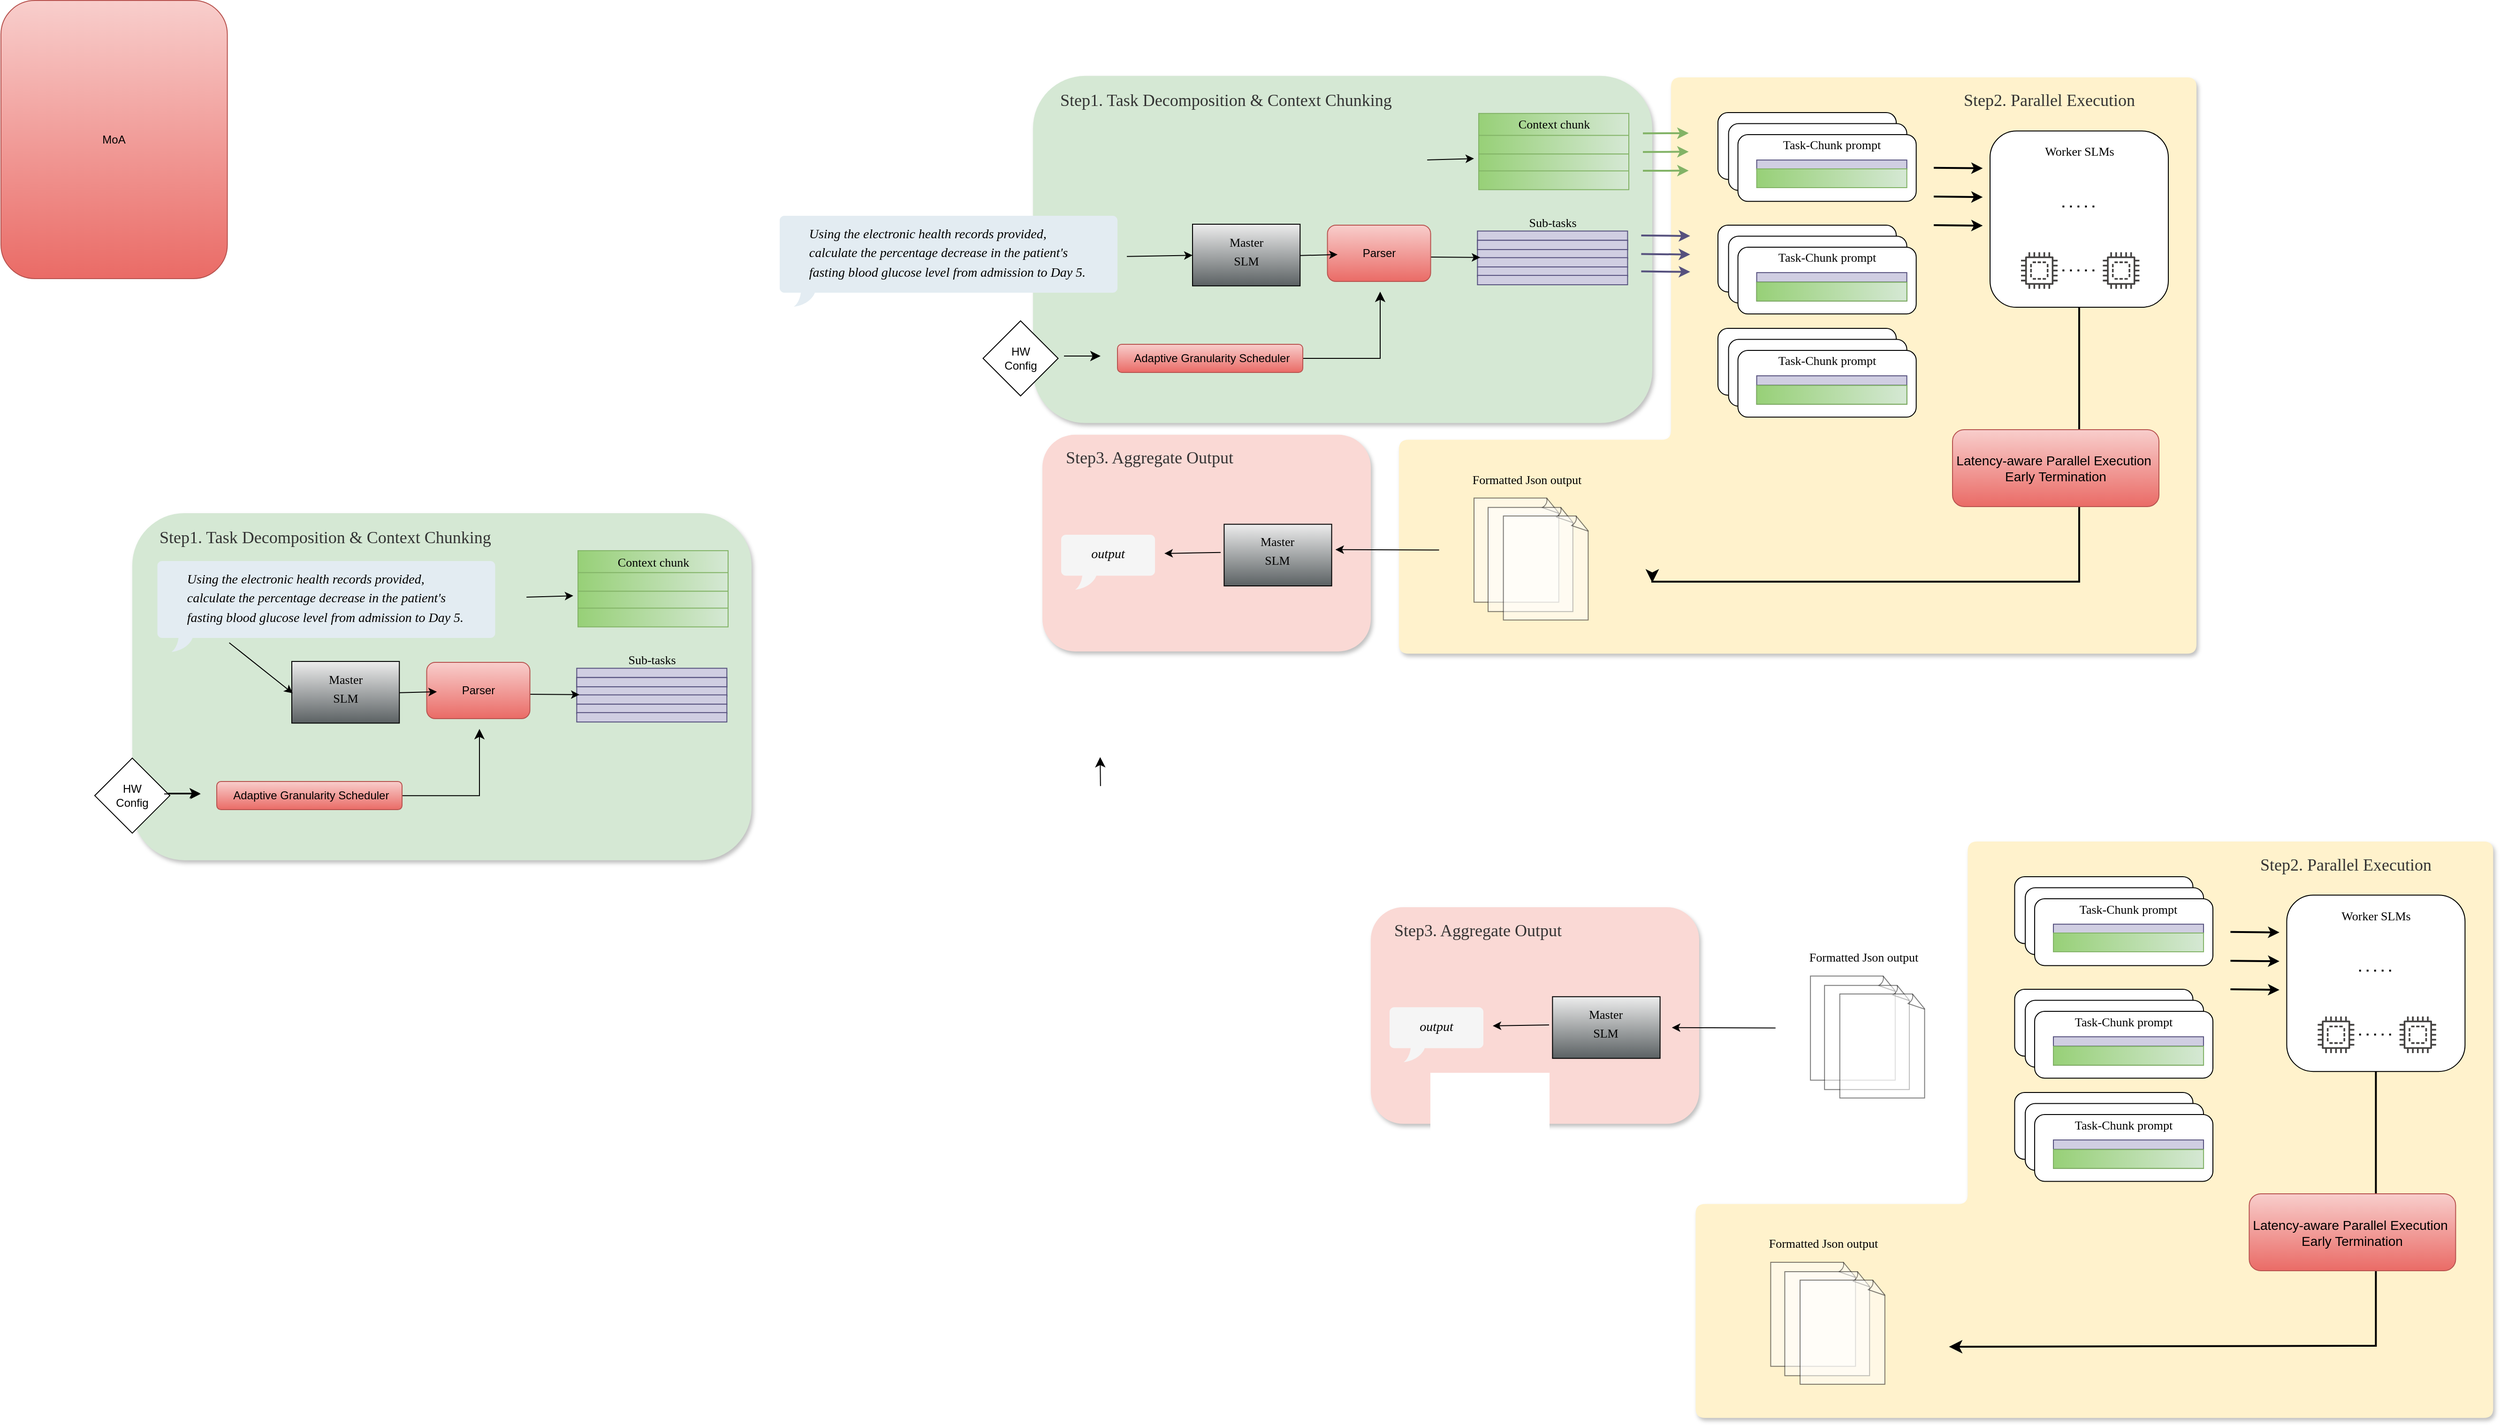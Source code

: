 <mxfile version="27.1.6" pages="2">
  <diagram name="第 1 页" id="3Oedz069UJE2HulHmFr5">
    <mxGraphModel grid="1" page="1" gridSize="10" guides="1" tooltips="1" connect="1" arrows="1" fold="1" pageScale="1" pageWidth="827" pageHeight="1169" math="0" shadow="0">
      <root>
        <mxCell id="0" />
        <mxCell id="1" parent="0" />
        <mxCell id="QawxLOxXnZhgWp-B2tOt-358" value="" style="shape=corner;whiteSpace=wrap;html=1;rotation=-180;fillColor=#fff2cc;strokeColor=none;dx=560;dy=228;rounded=1;gradientColor=none;shadow=1;" vertex="1" parent="1">
          <mxGeometry x="2420" y="245.47" width="850" height="614.32" as="geometry" />
        </mxCell>
        <mxCell id="QawxLOxXnZhgWp-B2tOt-21" value="" style="whiteSpace=wrap;strokeWidth=2;fontSize=18;strokeColor=none;rounded=1;shadow=1;fillColor=#d5e8d4;spacingTop=200;fontFamily=Lucida Console;align=center;verticalAlign=middle;labelPosition=center;verticalLabelPosition=middle;labelBackgroundColor=none;labelBorderColor=none;textShadow=0;spacingBottom=0;spacingLeft=0;" vertex="1" parent="1">
          <mxGeometry x="2030" y="243.91" width="660" height="370" as="geometry" />
        </mxCell>
        <mxCell id="QawxLOxXnZhgWp-B2tOt-49" value="&lt;h6&gt;&lt;span style=&quot;color: rgb(51, 51, 51); font-family: &amp;quot;Comic Sans MS&amp;quot;; font-weight: 400; text-align: center; text-wrap-mode: nowrap;&quot;&gt;&lt;font style=&quot;font-size: 18px;&quot;&gt;Step1. Task Decomposition &amp;amp; Context Chunking&lt;/font&gt;&lt;/span&gt;&lt;/h6&gt;" style="rounded=1;whiteSpace=wrap;html=1;fillColor=none;strokeColor=none;gradientColor=none;align=left;labelBackgroundColor=none;" vertex="1" parent="1">
          <mxGeometry x="2056.74" y="257.18" width="570.1" height="25.78" as="geometry" />
        </mxCell>
        <mxCell id="QawxLOxXnZhgWp-B2tOt-307" value="" style="group" connectable="0" vertex="1" parent="1">
          <mxGeometry x="2200" y="390" width="135.1" height="79.09" as="geometry" />
        </mxCell>
        <mxCell id="QawxLOxXnZhgWp-B2tOt-308" value="" style="shape=mxgraph.networks2.icon;aspect=fixed;fillColor=#EDEDED;strokeColor=#000000;gradientColor=#5B6163;network2IconShadow=1;network2bgFillColor=none;network2Icon=mxgraph.networks2.laptop;network2IconW=1;network2IconH=0.573;" vertex="1" parent="QawxLOxXnZhgWp-B2tOt-307">
          <mxGeometry y="11.983" width="114.63" height="65.731" as="geometry" />
        </mxCell>
        <mxCell id="QawxLOxXnZhgWp-B2tOt-309" value="&lt;font style=&quot;font-size: 13px;&quot; face=&quot;Comic Sans MS&quot;&gt;Master&lt;/font&gt;&lt;div&gt;&lt;font style=&quot;font-size: 13px;&quot; face=&quot;Comic Sans MS&quot;&gt;SLM&lt;/font&gt;&lt;/div&gt;" style="whiteSpace=wrap;html=1;fillColor=none;strokeColor=none;fontFamily=Helvetica;fontSize=16;" vertex="1" parent="QawxLOxXnZhgWp-B2tOt-307">
          <mxGeometry x="-0.257" y="8.183" width="114.887" height="62.716" as="geometry" />
        </mxCell>
        <mxCell id="QawxLOxXnZhgWp-B2tOt-320" value="" style="shape=image;html=1;verticalAlign=top;verticalLabelPosition=bottom;labelBackgroundColor=#ffffff;imageAspect=0;aspect=fixed;image=https://cdn1.iconfinder.com/data/icons/bootstrap-vol-3/16/filetype-pdf-128.png" vertex="1" parent="1">
          <mxGeometry x="2360.0" y="294.98" width="77.56" height="77.56" as="geometry" />
        </mxCell>
        <mxCell id="QawxLOxXnZhgWp-B2tOt-327" value="" style="rounded=0;whiteSpace=wrap;html=1;fillColor=#d5e8d4;strokeColor=#82b366;rotation=90;gradientColor=#97d077;" vertex="1" parent="1">
          <mxGeometry x="2572.5" y="216.41" width="25" height="160" as="geometry" />
        </mxCell>
        <mxCell id="QawxLOxXnZhgWp-B2tOt-331" value="" style="rounded=0;whiteSpace=wrap;html=1;fillColor=#d5e8d4;strokeColor=#82b366;rotation=90;gradientColor=#97d077;" vertex="1" parent="1">
          <mxGeometry x="2575" y="237.3" width="20" height="160" as="geometry" />
        </mxCell>
        <mxCell id="QawxLOxXnZhgWp-B2tOt-332" value="" style="rounded=0;whiteSpace=wrap;html=1;fillColor=#d5e8d4;strokeColor=#82b366;rotation=90;gradientColor=#97d077;" vertex="1" parent="1">
          <mxGeometry x="2575" y="257.18" width="20" height="160" as="geometry" />
        </mxCell>
        <mxCell id="QawxLOxXnZhgWp-B2tOt-333" value="" style="rounded=0;whiteSpace=wrap;html=1;fillColor=#d5e8d4;strokeColor=#82b366;rotation=90;gradientColor=#97d077;" vertex="1" parent="1">
          <mxGeometry x="2575" y="275.18" width="20" height="160" as="geometry" />
        </mxCell>
        <mxCell id="QawxLOxXnZhgWp-B2tOt-335" value="" style="group" connectable="0" vertex="1" parent="1">
          <mxGeometry x="1700" y="390" width="420" height="240" as="geometry" />
        </mxCell>
        <mxCell id="QawxLOxXnZhgWp-B2tOt-313" value="" style="whiteSpace=wrap;html=1;shape=mxgraph.basic.roundRectCallout;dx=30;dy=15;size=5;boundedLbl=1;strokeColor=none;fillColor=light-dark(#e3ecf2, #39454e);" vertex="1" parent="QawxLOxXnZhgWp-B2tOt-335">
          <mxGeometry x="60" y="3" width="360" height="97" as="geometry" />
        </mxCell>
        <mxCell id="QawxLOxXnZhgWp-B2tOt-306" value="&lt;div style=&quot;line-height: 0%;&quot;&gt;&lt;h1 style=&quot;text-align: left; margin-top: 0px;&quot;&gt;&lt;span style=&quot;background-color: transparent; font-size: 14px; font-weight: 400;&quot;&gt;&lt;font face=&quot;Comic Sans MS&quot;&gt;&lt;i&gt;Using the electronic health records provided,&amp;nbsp;&lt;/i&gt;&lt;/font&gt;&lt;/span&gt;&lt;/h1&gt;&lt;h1 style=&quot;text-align: left; margin-top: 0px;&quot;&gt;&lt;span style=&quot;background-color: transparent; font-size: 14px; font-weight: 400;&quot;&gt;&lt;font face=&quot;Comic Sans MS&quot;&gt;&lt;i&gt;calculate the percentage decrease in the patient&#39;s&amp;nbsp;&lt;/i&gt;&lt;/font&gt;&lt;/span&gt;&lt;/h1&gt;&lt;h1 style=&quot;text-align: left; margin-top: 0px;&quot;&gt;&lt;span style=&quot;background-color: transparent; font-size: 14px; font-weight: 400;&quot;&gt;&lt;font face=&quot;Comic Sans MS&quot;&gt;&lt;i&gt;fasting &lt;/i&gt;&lt;/font&gt;&lt;/span&gt;&lt;i style=&quot;font-size: 14px; font-weight: 400; font-family: &amp;quot;Comic Sans MS&amp;quot;; background-color: transparent; color: light-dark(rgb(0, 0, 0), rgb(255, 255, 255));&quot;&gt;blood glucose level from admission to Day 5.&amp;nbsp;&lt;/i&gt;&lt;/h1&gt;&lt;/div&gt;" style="rounded=0;whiteSpace=wrap;html=1;fillColor=none;strokeColor=none;fontStyle=0" vertex="1" parent="QawxLOxXnZhgWp-B2tOt-335">
          <mxGeometry x="61.23" y="6.95" width="358.77" height="83.29" as="geometry" />
        </mxCell>
        <mxCell id="QawxLOxXnZhgWp-B2tOt-339" value="" style="rounded=0;whiteSpace=wrap;html=1;fillColor=#d0cee2;strokeColor=#56517e;rotation=90;" vertex="1" parent="1">
          <mxGeometry x="2578.7" y="334.27" width="10" height="160" as="geometry" />
        </mxCell>
        <mxCell id="QawxLOxXnZhgWp-B2tOt-340" value="" style="rounded=0;whiteSpace=wrap;html=1;fillColor=#d0cee2;strokeColor=#56517e;rotation=90;" vertex="1" parent="1">
          <mxGeometry x="2578.7" y="344.15" width="10" height="160" as="geometry" />
        </mxCell>
        <mxCell id="QawxLOxXnZhgWp-B2tOt-341" value="" style="rounded=0;whiteSpace=wrap;html=1;fillColor=#d0cee2;strokeColor=#56517e;rotation=90;" vertex="1" parent="1">
          <mxGeometry x="2578.7" y="344.15" width="10" height="160" as="geometry" />
        </mxCell>
        <mxCell id="QawxLOxXnZhgWp-B2tOt-342" value="" style="rounded=0;whiteSpace=wrap;html=1;fillColor=#d0cee2;strokeColor=#56517e;rotation=90;" vertex="1" parent="1">
          <mxGeometry x="2578.7" y="354.03" width="10" height="160" as="geometry" />
        </mxCell>
        <mxCell id="QawxLOxXnZhgWp-B2tOt-343" value="" style="rounded=0;whiteSpace=wrap;html=1;fillColor=#d0cee2;strokeColor=#56517e;rotation=90;" vertex="1" parent="1">
          <mxGeometry x="2578.7" y="362.66" width="10" height="160" as="geometry" />
        </mxCell>
        <mxCell id="QawxLOxXnZhgWp-B2tOt-344" value="" style="rounded=0;whiteSpace=wrap;html=1;fillColor=#d0cee2;strokeColor=#56517e;rotation=90;" vertex="1" parent="1">
          <mxGeometry x="2578.7" y="372.54" width="10" height="160" as="geometry" />
        </mxCell>
        <mxCell id="QawxLOxXnZhgWp-B2tOt-345" value="" style="rounded=0;whiteSpace=wrap;html=1;fillColor=#d0cee2;strokeColor=#56517e;rotation=90;" vertex="1" parent="1">
          <mxGeometry x="2578.7" y="381.54" width="10" height="160" as="geometry" />
        </mxCell>
        <mxCell id="QawxLOxXnZhgWp-B2tOt-348" value="" style="endArrow=classic;html=1;rounded=0;" edge="1" parent="1">
          <mxGeometry width="50" height="50" relative="1" as="geometry">
            <mxPoint x="2450" y="437" as="sourcePoint" />
            <mxPoint x="2506.6" y="437.41" as="targetPoint" />
          </mxGeometry>
        </mxCell>
        <mxCell id="QawxLOxXnZhgWp-B2tOt-361" value="" style="rounded=1;whiteSpace=wrap;html=1;" vertex="1" parent="1">
          <mxGeometry x="3050" y="302.58" width="190" height="187.98" as="geometry" />
        </mxCell>
        <mxCell id="QawxLOxXnZhgWp-B2tOt-359" value="HW&lt;div&gt;Config&lt;/div&gt;" style="rhombus;whiteSpace=wrap;html=1;" vertex="1" parent="1">
          <mxGeometry x="1976.74" y="505" width="80" height="80" as="geometry" />
        </mxCell>
        <mxCell id="QawxLOxXnZhgWp-B2tOt-360" value="" style="edgeStyle=segmentEdgeStyle;endArrow=classic;html=1;curved=0;rounded=0;endSize=8;startSize=8;" edge="1" parent="1" source="QawxLOxXnZhgWp-B2tOt-410">
          <mxGeometry width="50" height="50" relative="1" as="geometry">
            <mxPoint x="2190.96" y="543.91" as="sourcePoint" />
            <mxPoint x="2400" y="473.91" as="targetPoint" />
          </mxGeometry>
        </mxCell>
        <mxCell id="QawxLOxXnZhgWp-B2tOt-295" value="" style="shape=image;html=1;verticalAlign=top;verticalLabelPosition=bottom;labelBackgroundColor=#ffffff;imageAspect=0;aspect=fixed;image=https://cdn1.iconfinder.com/data/icons/communication-icons-10/750/Untitled-1-07-128.png" vertex="1" parent="1">
          <mxGeometry x="3076.94" y="358.19" width="50.23" height="50.23" as="geometry" />
        </mxCell>
        <mxCell id="QawxLOxXnZhgWp-B2tOt-298" value="" style="sketch=0;outlineConnect=0;fontColor=#232F3E;gradientColor=none;fillColor=light-dark(#444241, #d86d0c);strokeColor=none;dashed=0;verticalLabelPosition=bottom;verticalAlign=top;align=center;html=1;fontSize=12;fontStyle=0;aspect=fixed;pointerEvents=1;shape=mxgraph.aws4.braket_embedded_simulator;" vertex="1" parent="1">
          <mxGeometry x="3083" y="431.92" width="39" height="39" as="geometry" />
        </mxCell>
        <mxCell id="QawxLOxXnZhgWp-B2tOt-369" value="" style="whiteSpace=wrap;strokeWidth=2;fontSize=18;strokeColor=none;rounded=1;shadow=1;fillColor=#fad9d5;spacingTop=200;fontFamily=Lucida Console;align=center;verticalAlign=middle;labelPosition=center;verticalLabelPosition=middle;labelBackgroundColor=none;labelBorderColor=none;textShadow=0;spacingBottom=0;spacingLeft=0;" vertex="1" parent="1">
          <mxGeometry x="2040" y="626.41" width="350" height="230.91" as="geometry" />
        </mxCell>
        <mxCell id="QawxLOxXnZhgWp-B2tOt-370" value="&lt;h6&gt;&lt;span style=&quot;color: rgb(51, 51, 51); font-family: &amp;quot;Comic Sans MS&amp;quot;; font-weight: 400; text-align: center; text-wrap-mode: nowrap;&quot;&gt;&lt;font style=&quot;font-size: 18px;&quot;&gt;Step2. Parallel Execution&lt;/font&gt;&lt;/span&gt;&lt;/h6&gt;" style="rounded=1;whiteSpace=wrap;html=1;fillColor=none;strokeColor=none;gradientColor=none;align=left;labelBackgroundColor=none;" vertex="1" parent="1">
          <mxGeometry x="3020" y="257.18" width="220" height="25.78" as="geometry" />
        </mxCell>
        <mxCell id="QawxLOxXnZhgWp-B2tOt-371" value="&lt;h6&gt;&lt;span style=&quot;color: rgb(51, 51, 51); font-family: &amp;quot;Comic Sans MS&amp;quot;; font-weight: 400; text-align: center; text-wrap-mode: nowrap;&quot;&gt;&lt;font style=&quot;font-size: 18px;&quot;&gt;Step3. Aggregate Output&lt;/font&gt;&lt;/span&gt;&lt;/h6&gt;" style="rounded=1;whiteSpace=wrap;html=1;fillColor=none;strokeColor=none;gradientColor=none;align=left;labelBackgroundColor=none;" vertex="1" parent="1">
          <mxGeometry x="2063" y="638.04" width="220" height="25.78" as="geometry" />
        </mxCell>
        <mxCell id="QawxLOxXnZhgWp-B2tOt-372" value="" style="endArrow=classic;html=1;rounded=0;" edge="1" parent="1">
          <mxGeometry width="50" height="50" relative="1" as="geometry">
            <mxPoint x="2450.12" y="333.501" as="sourcePoint" />
            <mxPoint x="2500" y="332" as="targetPoint" />
            <Array as="points" />
          </mxGeometry>
        </mxCell>
        <mxCell id="QawxLOxXnZhgWp-B2tOt-374" value="&lt;font style=&quot;font-size: 13px;&quot; face=&quot;Comic Sans MS&quot;&gt;Context chunk&lt;/font&gt;" style="whiteSpace=wrap;html=1;fillColor=none;strokeColor=none;fontFamily=Helvetica;fontSize=16;" vertex="1" parent="1">
          <mxGeometry x="2508.5" y="286.41" width="153" height="16.17" as="geometry" />
        </mxCell>
        <mxCell id="QawxLOxXnZhgWp-B2tOt-375" value="" style="endArrow=classic;html=1;rounded=0;fontColor=light-dark(#6d8764, #ededed);strokeColor=#82b366;strokeWidth=2;fillColor=#d5e8d4;gradientColor=#97d077;" edge="1" parent="1">
          <mxGeometry width="50" height="50" relative="1" as="geometry">
            <mxPoint x="2680" y="325" as="sourcePoint" />
            <mxPoint x="2728.8" y="324.75" as="targetPoint" />
            <Array as="points" />
          </mxGeometry>
        </mxCell>
        <mxCell id="QawxLOxXnZhgWp-B2tOt-376" value="" style="endArrow=classic;html=1;rounded=0;fontColor=light-dark(#6d8764, #ededed);strokeColor=#82b366;strokeWidth=2;fillColor=#d5e8d4;gradientColor=#97d077;" edge="1" parent="1">
          <mxGeometry width="50" height="50" relative="1" as="geometry">
            <mxPoint x="2680" y="345" as="sourcePoint" />
            <mxPoint x="2728.8" y="344.89" as="targetPoint" />
            <Array as="points" />
          </mxGeometry>
        </mxCell>
        <mxCell id="QawxLOxXnZhgWp-B2tOt-378" value="" style="shape=image;html=1;verticalAlign=top;verticalLabelPosition=bottom;labelBackgroundColor=#ffffff;imageAspect=0;aspect=fixed;image=https://cdn1.iconfinder.com/data/icons/communication-icons-10/750/Untitled-1-07-128.png" vertex="1" parent="1">
          <mxGeometry x="3164.48" y="358.19" width="50.23" height="50.23" as="geometry" />
        </mxCell>
        <mxCell id="QawxLOxXnZhgWp-B2tOt-379" value="" style="sketch=0;outlineConnect=0;fontColor=#232F3E;gradientColor=none;fillColor=light-dark(#444241, #d86d0c);strokeColor=none;dashed=0;verticalLabelPosition=bottom;verticalAlign=top;align=center;html=1;fontSize=12;fontStyle=0;aspect=fixed;pointerEvents=1;shape=mxgraph.aws4.braket_embedded_simulator;" vertex="1" parent="1">
          <mxGeometry x="3170.2" y="431.92" width="39" height="39" as="geometry" />
        </mxCell>
        <mxCell id="QawxLOxXnZhgWp-B2tOt-380" value="&lt;font style=&quot;font-size: 13px;&quot; face=&quot;Comic Sans MS&quot;&gt;Sub-tasks&lt;/font&gt;" style="whiteSpace=wrap;html=1;fillColor=none;strokeColor=none;fontFamily=Helvetica;fontSize=16;" vertex="1" parent="1">
          <mxGeometry x="2540.56" y="389.18" width="86.28" height="19.46" as="geometry" />
        </mxCell>
        <mxCell id="QawxLOxXnZhgWp-B2tOt-381" value="" style="endArrow=classic;html=1;rounded=0;exitX=0;exitY=0;exitDx=0;exitDy=0;fontColor=light-dark(#6d8764, #ededed);strokeColor=#56517e;strokeWidth=2;fillColor=#d0cee2;" edge="1" parent="1">
          <mxGeometry width="50" height="50" relative="1" as="geometry">
            <mxPoint x="2678.2" y="414" as="sourcePoint" />
            <mxPoint x="2730.4" y="414.54" as="targetPoint" />
            <Array as="points" />
          </mxGeometry>
        </mxCell>
        <mxCell id="QawxLOxXnZhgWp-B2tOt-383" value="" style="endArrow=classic;html=1;rounded=0;exitX=0;exitY=0;exitDx=0;exitDy=0;fontColor=light-dark(#6d8764, #ededed);strokeColor=#56517e;strokeWidth=2;fillColor=#d0cee2;" edge="1" parent="1">
          <mxGeometry width="50" height="50" relative="1" as="geometry">
            <mxPoint x="2678.2" y="433.76" as="sourcePoint" />
            <mxPoint x="2730.4" y="434.3" as="targetPoint" />
            <Array as="points" />
          </mxGeometry>
        </mxCell>
        <mxCell id="QawxLOxXnZhgWp-B2tOt-384" value="" style="endArrow=classic;html=1;rounded=0;exitX=0;exitY=0;exitDx=0;exitDy=0;fontColor=light-dark(#6d8764, #ededed);strokeColor=#56517e;strokeWidth=2;fillColor=#d0cee2;" edge="1" parent="1">
          <mxGeometry width="50" height="50" relative="1" as="geometry">
            <mxPoint x="2678.2" y="452.27" as="sourcePoint" />
            <mxPoint x="2730.4" y="452.81" as="targetPoint" />
            <Array as="points" />
          </mxGeometry>
        </mxCell>
        <mxCell id="QawxLOxXnZhgWp-B2tOt-385" value="" style="edgeStyle=segmentEdgeStyle;endArrow=classic;html=1;curved=0;rounded=0;endSize=8;startSize=8;exitX=0.5;exitY=1;exitDx=0;exitDy=0;strokeWidth=2;" edge="1" parent="1" source="QawxLOxXnZhgWp-B2tOt-361">
          <mxGeometry width="50" height="50" relative="1" as="geometry">
            <mxPoint x="2912.72" y="643.914" as="sourcePoint" />
            <mxPoint x="2690" y="784" as="targetPoint" />
            <Array as="points">
              <mxPoint x="3120" y="783" />
              <mxPoint x="2704" y="783" />
            </Array>
          </mxGeometry>
        </mxCell>
        <mxCell id="QawxLOxXnZhgWp-B2tOt-395" value="&lt;font style=&quot;font-size: 13px;&quot; face=&quot;Comic Sans MS&quot;&gt;Formatted Json output&lt;/font&gt;" style="whiteSpace=wrap;html=1;fillColor=none;strokeColor=none;fontFamily=Helvetica;fontSize=16;" vertex="1" parent="1">
          <mxGeometry x="2475.1" y="663.0" width="163.28" height="19.46" as="geometry" />
        </mxCell>
        <mxCell id="QawxLOxXnZhgWp-B2tOt-399" value="&lt;font style=&quot;font-size: 13px;&quot; face=&quot;Comic Sans MS&quot;&gt;Worker SLMs&lt;/font&gt;" style="whiteSpace=wrap;html=1;fillColor=none;strokeColor=none;fontFamily=Helvetica;fontSize=16;" vertex="1" parent="1">
          <mxGeometry x="3091.73" y="313.73" width="106.54" height="19.46" as="geometry" />
        </mxCell>
        <mxCell id="QawxLOxXnZhgWp-B2tOt-401" value="" style="endArrow=classic;html=1;rounded=0;exitX=0.5;exitY=1;exitDx=0;exitDy=0;" edge="1" parent="1">
          <mxGeometry width="50" height="50" relative="1" as="geometry">
            <mxPoint x="2462.8" y="749.26" as="sourcePoint" />
            <mxPoint x="2352.3" y="748.84" as="targetPoint" />
            <Array as="points" />
          </mxGeometry>
        </mxCell>
        <mxCell id="QawxLOxXnZhgWp-B2tOt-406" value="" style="group" connectable="0" vertex="1" parent="1">
          <mxGeometry x="2020" y="733" width="210" height="70" as="geometry" />
        </mxCell>
        <mxCell id="QawxLOxXnZhgWp-B2tOt-407" value="" style="whiteSpace=wrap;html=1;shape=mxgraph.basic.roundRectCallout;dx=30;dy=15;size=5;boundedLbl=1;strokeColor=none;fillColor=#f5f5f5;fontColor=#333333;" vertex="1" parent="QawxLOxXnZhgWp-B2tOt-406">
          <mxGeometry x="40" width="100" height="58.62" as="geometry" />
        </mxCell>
        <mxCell id="QawxLOxXnZhgWp-B2tOt-408" value="&lt;div style=&quot;line-height: 0%;&quot;&gt;&lt;h1 style=&quot;text-align: left; margin-top: 0px;&quot;&gt;&lt;font face=&quot;Comic Sans MS&quot;&gt;&lt;span style=&quot;font-size: 14px; font-weight: 400;&quot;&gt;&lt;i style=&quot;line-height: 160%;&quot;&gt;output&lt;/i&gt;&lt;/span&gt;&lt;/font&gt;&lt;/h1&gt;&lt;/div&gt;" style="rounded=0;whiteSpace=wrap;html=1;fillColor=none;strokeColor=none;fontStyle=0" vertex="1" parent="QawxLOxXnZhgWp-B2tOt-406">
          <mxGeometry x="32" y="13.32" width="116" height="31.98" as="geometry" />
        </mxCell>
        <mxCell id="QawxLOxXnZhgWp-B2tOt-405" value="" style="endArrow=classic;html=1;rounded=0;exitX=0.5;exitY=1;exitDx=0;exitDy=0;" edge="1" parent="QawxLOxXnZhgWp-B2tOt-406">
          <mxGeometry width="50" height="50" relative="1" as="geometry">
            <mxPoint x="210" y="18.92" as="sourcePoint" />
            <mxPoint x="150" y="19.92" as="targetPoint" />
            <Array as="points" />
          </mxGeometry>
        </mxCell>
        <mxCell id="QawxLOxXnZhgWp-B2tOt-409" value="&lt;div&gt;&lt;font style=&quot;font-size: 14px;&quot;&gt;Latency-aware Parallel Execution&amp;nbsp;&lt;/font&gt;&lt;/div&gt;&lt;div&gt;&lt;font style=&quot;font-size: 14px;&quot;&gt;Early Termination&lt;/font&gt;&lt;/div&gt;" style="rounded=1;whiteSpace=wrap;html=1;fillColor=#f8cecc;gradientColor=#ea6b66;strokeColor=#b85450;" vertex="1" parent="1">
          <mxGeometry x="3010" y="620.98" width="220" height="82.02" as="geometry" />
        </mxCell>
        <mxCell id="QawxLOxXnZhgWp-B2tOt-411" value="" style="edgeStyle=segmentEdgeStyle;endArrow=classic;html=1;curved=0;rounded=0;endSize=8;startSize=8;" edge="1" parent="1">
          <mxGeometry width="50" height="50" relative="1" as="geometry">
            <mxPoint x="2063" y="542.45" as="sourcePoint" />
            <mxPoint x="2102.04" y="541.54" as="targetPoint" />
          </mxGeometry>
        </mxCell>
        <mxCell id="QawxLOxXnZhgWp-B2tOt-410" value="&amp;nbsp;Adaptive Granularity Scheduler" style="rounded=1;whiteSpace=wrap;html=1;fillColor=#f8cecc;strokeColor=#b85450;gradientColor=#ea6b66;" vertex="1" parent="1">
          <mxGeometry x="2120" y="530" width="197.52" height="30" as="geometry" />
        </mxCell>
        <mxCell id="QawxLOxXnZhgWp-B2tOt-417" value="" style="group" connectable="0" vertex="1" parent="1">
          <mxGeometry x="2760" y="283" width="241.3" height="323.48" as="geometry" />
        </mxCell>
        <mxCell id="QawxLOxXnZhgWp-B2tOt-412" value="" style="rounded=1;whiteSpace=wrap;html=1;" vertex="1" parent="QawxLOxXnZhgWp-B2tOt-417">
          <mxGeometry width="190" height="71.19" as="geometry" />
        </mxCell>
        <mxCell id="QawxLOxXnZhgWp-B2tOt-414" value="" style="rounded=0;whiteSpace=wrap;html=1;fillColor=#6d8764;strokeColor=#3A5431;fontColor=#ffffff;rotation=90;" vertex="1" parent="QawxLOxXnZhgWp-B2tOt-417">
          <mxGeometry x="90" y="-32.66" width="20" height="160" as="geometry" />
        </mxCell>
        <mxCell id="QawxLOxXnZhgWp-B2tOt-416" value="" style="rounded=0;whiteSpace=wrap;html=1;fillColor=#d0cee2;strokeColor=#56517e;rotation=90;" vertex="1" parent="QawxLOxXnZhgWp-B2tOt-417">
          <mxGeometry x="95" y="-47.9" width="10" height="160" as="geometry" />
        </mxCell>
        <mxCell id="QawxLOxXnZhgWp-B2tOt-418" value="" style="group" connectable="0" vertex="1" parent="QawxLOxXnZhgWp-B2tOt-417">
          <mxGeometry x="11.3" y="11.74" width="230" height="311.74" as="geometry" />
        </mxCell>
        <mxCell id="QawxLOxXnZhgWp-B2tOt-419" value="" style="rounded=1;whiteSpace=wrap;html=1;" vertex="1" parent="QawxLOxXnZhgWp-B2tOt-418">
          <mxGeometry width="190" height="71.19" as="geometry" />
        </mxCell>
        <mxCell id="QawxLOxXnZhgWp-B2tOt-420" value="" style="rounded=0;whiteSpace=wrap;html=1;fillColor=#6d8764;strokeColor=#3A5431;fontColor=#ffffff;rotation=90;" vertex="1" parent="QawxLOxXnZhgWp-B2tOt-418">
          <mxGeometry x="90" y="-32.66" width="20" height="160" as="geometry" />
        </mxCell>
        <mxCell id="QawxLOxXnZhgWp-B2tOt-421" value="" style="rounded=0;whiteSpace=wrap;html=1;fillColor=#d0cee2;strokeColor=#56517e;rotation=90;" vertex="1" parent="QawxLOxXnZhgWp-B2tOt-418">
          <mxGeometry x="95" y="-47.9" width="10" height="160" as="geometry" />
        </mxCell>
        <mxCell id="QawxLOxXnZhgWp-B2tOt-422" value="" style="group" connectable="0" vertex="1" parent="QawxLOxXnZhgWp-B2tOt-418">
          <mxGeometry x="10" y="11.74" width="220" height="300" as="geometry" />
        </mxCell>
        <mxCell id="QawxLOxXnZhgWp-B2tOt-423" value="" style="rounded=1;whiteSpace=wrap;html=1;" vertex="1" parent="QawxLOxXnZhgWp-B2tOt-422">
          <mxGeometry width="190" height="71.19" as="geometry" />
        </mxCell>
        <mxCell id="QawxLOxXnZhgWp-B2tOt-425" value="" style="rounded=0;whiteSpace=wrap;html=1;fillColor=#d0cee2;strokeColor=#56517e;rotation=90;" vertex="1" parent="QawxLOxXnZhgWp-B2tOt-422">
          <mxGeometry x="95" y="-47.9" width="10" height="160" as="geometry" />
        </mxCell>
        <mxCell id="QawxLOxXnZhgWp-B2tOt-465" value="" style="rounded=0;whiteSpace=wrap;html=1;fillColor=#d5e8d4;strokeColor=#82b366;rotation=90;gradientColor=#97d077;" vertex="1" parent="QawxLOxXnZhgWp-B2tOt-422">
          <mxGeometry x="90" y="-33.48" width="20" height="160" as="geometry" />
        </mxCell>
        <mxCell id="QawxLOxXnZhgWp-B2tOt-471" value="&lt;font style=&quot;font-size: 13px;&quot; face=&quot;Comic Sans MS&quot;&gt;Task-Chunk prompt&lt;/font&gt;" style="whiteSpace=wrap;html=1;fillColor=none;strokeColor=none;fontFamily=Helvetica;fontSize=16;" vertex="1" parent="QawxLOxXnZhgWp-B2tOt-422">
          <mxGeometry x="14.36" width="171.28" height="19.46" as="geometry" />
        </mxCell>
        <mxCell id="QawxLOxXnZhgWp-B2tOt-439" value="" style="group" connectable="0" vertex="1" parent="1">
          <mxGeometry x="2760" y="403" width="236.95" height="163.48" as="geometry" />
        </mxCell>
        <mxCell id="QawxLOxXnZhgWp-B2tOt-440" value="" style="rounded=1;whiteSpace=wrap;html=1;" vertex="1" parent="QawxLOxXnZhgWp-B2tOt-439">
          <mxGeometry width="190" height="71.19" as="geometry" />
        </mxCell>
        <mxCell id="QawxLOxXnZhgWp-B2tOt-441" value="" style="rounded=0;whiteSpace=wrap;html=1;fillColor=#6d8764;strokeColor=#3A5431;fontColor=#ffffff;rotation=90;" vertex="1" parent="QawxLOxXnZhgWp-B2tOt-439">
          <mxGeometry x="90" y="-32.66" width="20" height="160" as="geometry" />
        </mxCell>
        <mxCell id="QawxLOxXnZhgWp-B2tOt-442" value="" style="rounded=0;whiteSpace=wrap;html=1;fillColor=#d0cee2;strokeColor=#56517e;rotation=90;" vertex="1" parent="QawxLOxXnZhgWp-B2tOt-439">
          <mxGeometry x="95" y="-47.9" width="10" height="160" as="geometry" />
        </mxCell>
        <mxCell id="QawxLOxXnZhgWp-B2tOt-443" value="" style="group" connectable="0" vertex="1" parent="QawxLOxXnZhgWp-B2tOt-439">
          <mxGeometry x="11.3" y="11.74" width="225.65" height="151.74" as="geometry" />
        </mxCell>
        <mxCell id="QawxLOxXnZhgWp-B2tOt-444" value="" style="rounded=1;whiteSpace=wrap;html=1;" vertex="1" parent="QawxLOxXnZhgWp-B2tOt-443">
          <mxGeometry width="190" height="71.19" as="geometry" />
        </mxCell>
        <mxCell id="QawxLOxXnZhgWp-B2tOt-445" value="" style="rounded=0;whiteSpace=wrap;html=1;fillColor=#6d8764;strokeColor=#3A5431;fontColor=#ffffff;rotation=90;" vertex="1" parent="QawxLOxXnZhgWp-B2tOt-443">
          <mxGeometry x="90" y="-32.66" width="20" height="160" as="geometry" />
        </mxCell>
        <mxCell id="QawxLOxXnZhgWp-B2tOt-446" value="" style="rounded=0;whiteSpace=wrap;html=1;fillColor=#d0cee2;strokeColor=#56517e;rotation=90;" vertex="1" parent="QawxLOxXnZhgWp-B2tOt-443">
          <mxGeometry x="95" y="-47.9" width="10" height="160" as="geometry" />
        </mxCell>
        <mxCell id="QawxLOxXnZhgWp-B2tOt-447" value="" style="group" connectable="0" vertex="1" parent="QawxLOxXnZhgWp-B2tOt-443">
          <mxGeometry x="10" y="11.74" width="215.65" height="140" as="geometry" />
        </mxCell>
        <mxCell id="QawxLOxXnZhgWp-B2tOt-448" value="" style="rounded=1;whiteSpace=wrap;html=1;" vertex="1" parent="QawxLOxXnZhgWp-B2tOt-447">
          <mxGeometry width="190" height="71.19" as="geometry" />
        </mxCell>
        <mxCell id="QawxLOxXnZhgWp-B2tOt-449" value="" style="rounded=0;whiteSpace=wrap;html=1;fillColor=#6d8764;strokeColor=#3A5431;fontColor=#ffffff;rotation=90;" vertex="1" parent="QawxLOxXnZhgWp-B2tOt-447">
          <mxGeometry x="90" y="-32.66" width="20" height="160" as="geometry" />
        </mxCell>
        <mxCell id="QawxLOxXnZhgWp-B2tOt-450" value="" style="rounded=0;whiteSpace=wrap;html=1;fillColor=#d0cee2;strokeColor=#56517e;rotation=90;" vertex="1" parent="QawxLOxXnZhgWp-B2tOt-447">
          <mxGeometry x="95" y="-47.9" width="10" height="160" as="geometry" />
        </mxCell>
        <mxCell id="QawxLOxXnZhgWp-B2tOt-466" value="" style="rounded=0;whiteSpace=wrap;html=1;fillColor=#d5e8d4;strokeColor=#82b366;rotation=90;gradientColor=#97d077;" vertex="1" parent="QawxLOxXnZhgWp-B2tOt-447">
          <mxGeometry x="90" y="-32.66" width="20" height="160" as="geometry" />
        </mxCell>
        <mxCell id="QawxLOxXnZhgWp-B2tOt-472" value="&lt;font style=&quot;font-size: 13px;&quot; face=&quot;Comic Sans MS&quot;&gt;Task-Chunk prompt&lt;/font&gt;" style="whiteSpace=wrap;html=1;fillColor=none;strokeColor=none;fontFamily=Helvetica;fontSize=16;" vertex="1" parent="QawxLOxXnZhgWp-B2tOt-447">
          <mxGeometry x="9.36" width="171.28" height="19.46" as="geometry" />
        </mxCell>
        <mxCell id="QawxLOxXnZhgWp-B2tOt-451" value="" style="group" connectable="0" vertex="1" parent="1">
          <mxGeometry x="2760" y="513" width="211.3" height="150.82" as="geometry" />
        </mxCell>
        <mxCell id="QawxLOxXnZhgWp-B2tOt-452" value="" style="rounded=1;whiteSpace=wrap;html=1;" vertex="1" parent="QawxLOxXnZhgWp-B2tOt-451">
          <mxGeometry width="190" height="71.19" as="geometry" />
        </mxCell>
        <mxCell id="QawxLOxXnZhgWp-B2tOt-453" value="" style="rounded=0;whiteSpace=wrap;html=1;fillColor=#6d8764;strokeColor=#3A5431;fontColor=#ffffff;rotation=90;" vertex="1" parent="QawxLOxXnZhgWp-B2tOt-451">
          <mxGeometry x="90" y="-32.66" width="20" height="160" as="geometry" />
        </mxCell>
        <mxCell id="QawxLOxXnZhgWp-B2tOt-454" value="" style="rounded=0;whiteSpace=wrap;html=1;fillColor=#d0cee2;strokeColor=#56517e;rotation=90;" vertex="1" parent="QawxLOxXnZhgWp-B2tOt-451">
          <mxGeometry x="95" y="-47.9" width="10" height="160" as="geometry" />
        </mxCell>
        <mxCell id="QawxLOxXnZhgWp-B2tOt-455" value="" style="group" connectable="0" vertex="1" parent="QawxLOxXnZhgWp-B2tOt-451">
          <mxGeometry x="11.3" y="11.74" width="200" height="139.08" as="geometry" />
        </mxCell>
        <mxCell id="QawxLOxXnZhgWp-B2tOt-456" value="" style="rounded=1;whiteSpace=wrap;html=1;" vertex="1" parent="QawxLOxXnZhgWp-B2tOt-455">
          <mxGeometry width="190" height="71.19" as="geometry" />
        </mxCell>
        <mxCell id="QawxLOxXnZhgWp-B2tOt-457" value="" style="rounded=0;whiteSpace=wrap;html=1;fillColor=#6d8764;strokeColor=#3A5431;fontColor=#ffffff;rotation=90;" vertex="1" parent="QawxLOxXnZhgWp-B2tOt-455">
          <mxGeometry x="90" y="-32.66" width="20" height="160" as="geometry" />
        </mxCell>
        <mxCell id="QawxLOxXnZhgWp-B2tOt-458" value="" style="rounded=0;whiteSpace=wrap;html=1;fillColor=#d0cee2;strokeColor=#56517e;rotation=90;" vertex="1" parent="QawxLOxXnZhgWp-B2tOt-455">
          <mxGeometry x="95" y="-47.9" width="10" height="160" as="geometry" />
        </mxCell>
        <mxCell id="QawxLOxXnZhgWp-B2tOt-459" value="" style="group" connectable="0" vertex="1" parent="QawxLOxXnZhgWp-B2tOt-455">
          <mxGeometry x="10" y="11.74" width="190" height="127.34" as="geometry" />
        </mxCell>
        <mxCell id="QawxLOxXnZhgWp-B2tOt-460" value="" style="rounded=1;whiteSpace=wrap;html=1;" vertex="1" parent="QawxLOxXnZhgWp-B2tOt-459">
          <mxGeometry width="190" height="71.19" as="geometry" />
        </mxCell>
        <mxCell id="QawxLOxXnZhgWp-B2tOt-461" value="" style="rounded=0;whiteSpace=wrap;html=1;fillColor=#6d8764;strokeColor=#3A5431;fontColor=#ffffff;rotation=90;" vertex="1" parent="QawxLOxXnZhgWp-B2tOt-459">
          <mxGeometry x="90" y="-32.66" width="20" height="160" as="geometry" />
        </mxCell>
        <mxCell id="QawxLOxXnZhgWp-B2tOt-462" value="" style="rounded=0;whiteSpace=wrap;html=1;fillColor=#d0cee2;strokeColor=#56517e;rotation=90;" vertex="1" parent="QawxLOxXnZhgWp-B2tOt-459">
          <mxGeometry x="95" y="-47.9" width="10" height="160" as="geometry" />
        </mxCell>
        <mxCell id="QawxLOxXnZhgWp-B2tOt-467" value="" style="rounded=0;whiteSpace=wrap;html=1;fillColor=#d5e8d4;strokeColor=#82b366;rotation=90;gradientColor=#97d077;" vertex="1" parent="QawxLOxXnZhgWp-B2tOt-459">
          <mxGeometry x="90" y="-32.66" width="20" height="160" as="geometry" />
        </mxCell>
        <mxCell id="QawxLOxXnZhgWp-B2tOt-473" value="&lt;font style=&quot;font-size: 13px;&quot; face=&quot;Comic Sans MS&quot;&gt;Task-Chunk prompt&lt;/font&gt;" style="whiteSpace=wrap;html=1;fillColor=none;strokeColor=none;fontFamily=Helvetica;fontSize=16;" vertex="1" parent="QawxLOxXnZhgWp-B2tOt-459">
          <mxGeometry x="9.36" width="171.28" height="19.46" as="geometry" />
        </mxCell>
        <mxCell id="QawxLOxXnZhgWp-B2tOt-464" value="" style="endArrow=classic;html=1;rounded=0;fontColor=light-dark(#6d8764, #ededed);strokeColor=#82b366;strokeWidth=2;fillColor=#d5e8d4;gradientColor=#97d077;" edge="1" parent="1">
          <mxGeometry width="50" height="50" relative="1" as="geometry">
            <mxPoint x="2680" y="305.17" as="sourcePoint" />
            <mxPoint x="2728.8" y="304.92" as="targetPoint" />
            <Array as="points" />
          </mxGeometry>
        </mxCell>
        <mxCell id="QawxLOxXnZhgWp-B2tOt-468" value="" style="endArrow=classic;html=1;rounded=0;exitX=1.003;exitY=0.39;exitDx=0;exitDy=0;exitPerimeter=0;" edge="1" parent="1">
          <mxGeometry width="50" height="50" relative="1" as="geometry">
            <mxPoint x="2130" y="436.34" as="sourcePoint" />
            <mxPoint x="2200" y="435.18" as="targetPoint" />
            <Array as="points" />
          </mxGeometry>
        </mxCell>
        <mxCell id="QawxLOxXnZhgWp-B2tOt-475" value="" style="shape=image;html=1;verticalAlign=top;verticalLabelPosition=bottom;labelBackgroundColor=#ffffff;imageAspect=0;aspect=fixed;image=https://cdn1.iconfinder.com/data/icons/bootstrap-vol-3/16/filetype-pdf-128.png" vertex="1" parent="1">
          <mxGeometry x="2067" y="1010" width="77.56" height="77.56" as="geometry" />
        </mxCell>
        <mxCell id="QawxLOxXnZhgWp-B2tOt-476" value="" style="edgeStyle=segmentEdgeStyle;endArrow=classic;html=1;curved=0;rounded=0;endSize=8;startSize=8;" edge="1" parent="1">
          <mxGeometry width="50" height="50" relative="1" as="geometry">
            <mxPoint x="2101.91" y="1000.91" as="sourcePoint" />
            <mxPoint x="2101.56" y="970" as="targetPoint" />
          </mxGeometry>
        </mxCell>
        <mxCell id="QawxLOxXnZhgWp-B2tOt-482" value="" style="whiteSpace=wrap;html=1;shape=mxgraph.basic.document;opacity=50;" vertex="1" parent="1">
          <mxGeometry x="2500" y="693.91" width="91.3" height="110.91" as="geometry" />
        </mxCell>
        <mxCell id="QawxLOxXnZhgWp-B2tOt-483" value="" style="whiteSpace=wrap;html=1;shape=mxgraph.basic.document;opacity=50;" vertex="1" parent="1">
          <mxGeometry x="2515" y="703.91" width="91.3" height="110.91" as="geometry" />
        </mxCell>
        <mxCell id="QawxLOxXnZhgWp-B2tOt-484" value="" style="whiteSpace=wrap;html=1;shape=mxgraph.basic.document;opacity=50;" vertex="1" parent="1">
          <mxGeometry x="2531.3" y="713" width="91.3" height="110.91" as="geometry" />
        </mxCell>
        <mxCell id="QawxLOxXnZhgWp-B2tOt-485" value="" style="group" connectable="0" vertex="1" parent="1">
          <mxGeometry x="2233.67" y="709.82" width="135.1" height="79.09" as="geometry" />
        </mxCell>
        <mxCell id="QawxLOxXnZhgWp-B2tOt-486" value="" style="shape=mxgraph.networks2.icon;aspect=fixed;fillColor=#EDEDED;strokeColor=#000000;gradientColor=#5B6163;network2IconShadow=1;network2bgFillColor=none;network2Icon=mxgraph.networks2.laptop;network2IconW=1;network2IconH=0.573;" vertex="1" parent="QawxLOxXnZhgWp-B2tOt-485">
          <mxGeometry y="11.983" width="114.63" height="65.731" as="geometry" />
        </mxCell>
        <mxCell id="QawxLOxXnZhgWp-B2tOt-487" value="&lt;font style=&quot;font-size: 13px;&quot; face=&quot;Comic Sans MS&quot;&gt;Master&lt;/font&gt;&lt;div&gt;&lt;font style=&quot;font-size: 13px;&quot; face=&quot;Comic Sans MS&quot;&gt;SLM&lt;/font&gt;&lt;/div&gt;" style="whiteSpace=wrap;html=1;fillColor=none;strokeColor=none;fontFamily=Helvetica;fontSize=16;" vertex="1" parent="QawxLOxXnZhgWp-B2tOt-485">
          <mxGeometry x="-0.257" y="8.183" width="114.887" height="62.716" as="geometry" />
        </mxCell>
        <mxCell id="QawxLOxXnZhgWp-B2tOt-491" value="" style="endArrow=none;dashed=1;html=1;dashPattern=1 3;strokeWidth=2;rounded=0;exitX=0.993;exitY=0.556;exitDx=0;exitDy=0;exitPerimeter=0;entryX=0.036;entryY=0.556;entryDx=0;entryDy=0;entryPerimeter=0;" edge="1" parent="1">
          <mxGeometry width="50" height="50" relative="1" as="geometry">
            <mxPoint x="3127.168" y="383.088" as="sourcePoint" />
            <mxPoint x="3166.638" y="383.088" as="targetPoint" />
          </mxGeometry>
        </mxCell>
        <mxCell id="QawxLOxXnZhgWp-B2tOt-492" value="" style="endArrow=none;dashed=1;html=1;dashPattern=1 3;strokeWidth=2;rounded=0;exitX=0.993;exitY=0.556;exitDx=0;exitDy=0;exitPerimeter=0;entryX=0.036;entryY=0.556;entryDx=0;entryDy=0;entryPerimeter=0;" edge="1" parent="1">
          <mxGeometry width="50" height="50" relative="1" as="geometry">
            <mxPoint x="3127.17" y="451.24" as="sourcePoint" />
            <mxPoint x="3166.17" y="451.24" as="targetPoint" />
          </mxGeometry>
        </mxCell>
        <mxCell id="QawxLOxXnZhgWp-B2tOt-493" value="" style="endArrow=classic;html=1;rounded=0;exitX=0;exitY=0;exitDx=0;exitDy=0;fontColor=light-dark(#6d8764, #ededed);strokeColor=#000000;strokeWidth=2;fillColor=#d0cee2;" edge="1" parent="1">
          <mxGeometry width="50" height="50" relative="1" as="geometry">
            <mxPoint x="2990" y="341.84" as="sourcePoint" />
            <mxPoint x="3042.2" y="342.38" as="targetPoint" />
            <Array as="points" />
          </mxGeometry>
        </mxCell>
        <mxCell id="QawxLOxXnZhgWp-B2tOt-494" value="" style="endArrow=classic;html=1;rounded=0;exitX=0;exitY=0;exitDx=0;exitDy=0;fontColor=light-dark(#6d8764, #ededed);strokeColor=#000000;strokeWidth=2;fillColor=#d0cee2;" edge="1" parent="1">
          <mxGeometry width="50" height="50" relative="1" as="geometry">
            <mxPoint x="2990" y="372.54" as="sourcePoint" />
            <mxPoint x="3042.2" y="373.08" as="targetPoint" />
            <Array as="points" />
          </mxGeometry>
        </mxCell>
        <mxCell id="QawxLOxXnZhgWp-B2tOt-495" value="" style="endArrow=classic;html=1;rounded=0;exitX=0;exitY=0;exitDx=0;exitDy=0;fontColor=light-dark(#6d8764, #ededed);strokeColor=#000000;strokeWidth=2;fillColor=#d0cee2;" edge="1" parent="1">
          <mxGeometry width="50" height="50" relative="1" as="geometry">
            <mxPoint x="2990" y="403" as="sourcePoint" />
            <mxPoint x="3042.2" y="403.54" as="targetPoint" />
            <Array as="points" />
          </mxGeometry>
        </mxCell>
        <mxCell id="l4c7gHCO20DcaZoLB2im-1" value="MoA" style="rounded=1;whiteSpace=wrap;html=1;fillColor=#f8cecc;strokeColor=#b85450;gradientColor=#ea6b66;" vertex="1" parent="1">
          <mxGeometry x="930" y="163.52" width="241.3" height="296.48" as="geometry" />
        </mxCell>
        <mxCell id="UF2Du5KSfY4s6GD9SysF-2" value="Parser" style="rounded=1;whiteSpace=wrap;html=1;fillColor=#f8cecc;strokeColor=#b85450;gradientColor=#ea6b66;" vertex="1" parent="1">
          <mxGeometry x="2343.78" y="403" width="110" height="60" as="geometry" />
        </mxCell>
        <mxCell id="UF2Du5KSfY4s6GD9SysF-3" value="" style="endArrow=classic;html=1;rounded=0;" edge="1" parent="1">
          <mxGeometry width="50" height="50" relative="1" as="geometry">
            <mxPoint x="2314.63" y="435.36" as="sourcePoint" />
            <mxPoint x="2354.63" y="434.33" as="targetPoint" />
            <Array as="points" />
          </mxGeometry>
        </mxCell>
        <mxCell id="KkU-2ouMoLhyCoNQwxfl-1" value="" style="whiteSpace=wrap;strokeWidth=2;fontSize=18;strokeColor=none;rounded=1;shadow=1;fillColor=#d5e8d4;spacingTop=200;fontFamily=Lucida Console;align=center;verticalAlign=middle;labelPosition=center;verticalLabelPosition=middle;labelBackgroundColor=none;labelBorderColor=none;textShadow=0;spacingBottom=0;spacingLeft=0;" vertex="1" parent="1">
          <mxGeometry x="1070" y="709.96" width="660" height="370" as="geometry" />
        </mxCell>
        <mxCell id="KkU-2ouMoLhyCoNQwxfl-2" value="&lt;h6&gt;&lt;span style=&quot;color: rgb(51, 51, 51); font-family: &amp;quot;Comic Sans MS&amp;quot;; font-weight: 400; text-align: center; text-wrap-mode: nowrap;&quot;&gt;&lt;font style=&quot;font-size: 18px;&quot;&gt;Step1. Task Decomposition &amp;amp; Context Chunking&lt;/font&gt;&lt;/span&gt;&lt;/h6&gt;" style="rounded=1;whiteSpace=wrap;html=1;fillColor=none;strokeColor=none;gradientColor=none;align=left;labelBackgroundColor=none;" vertex="1" parent="1">
          <mxGeometry x="1096.74" y="723.23" width="570.1" height="25.78" as="geometry" />
        </mxCell>
        <mxCell id="KkU-2ouMoLhyCoNQwxfl-3" value="" style="group" connectable="0" vertex="1" parent="1">
          <mxGeometry x="1240" y="856.05" width="135.1" height="79.09" as="geometry" />
        </mxCell>
        <mxCell id="KkU-2ouMoLhyCoNQwxfl-4" value="" style="shape=mxgraph.networks2.icon;aspect=fixed;fillColor=#EDEDED;strokeColor=#000000;gradientColor=#5B6163;network2IconShadow=1;network2bgFillColor=none;network2Icon=mxgraph.networks2.laptop;network2IconW=1;network2IconH=0.573;" vertex="1" parent="KkU-2ouMoLhyCoNQwxfl-3">
          <mxGeometry y="11.983" width="114.63" height="65.731" as="geometry" />
        </mxCell>
        <mxCell id="KkU-2ouMoLhyCoNQwxfl-5" value="&lt;font style=&quot;font-size: 13px;&quot; face=&quot;Comic Sans MS&quot;&gt;Master&lt;/font&gt;&lt;div&gt;&lt;font style=&quot;font-size: 13px;&quot; face=&quot;Comic Sans MS&quot;&gt;SLM&lt;/font&gt;&lt;/div&gt;" style="whiteSpace=wrap;html=1;fillColor=none;strokeColor=none;fontFamily=Helvetica;fontSize=16;" vertex="1" parent="KkU-2ouMoLhyCoNQwxfl-3">
          <mxGeometry x="-0.257" y="8.183" width="114.887" height="62.716" as="geometry" />
        </mxCell>
        <mxCell id="KkU-2ouMoLhyCoNQwxfl-6" value="" style="shape=image;html=1;verticalAlign=top;verticalLabelPosition=bottom;labelBackgroundColor=#ffffff;imageAspect=0;aspect=fixed;image=https://cdn1.iconfinder.com/data/icons/bootstrap-vol-3/16/filetype-pdf-128.png" vertex="1" parent="1">
          <mxGeometry x="1400.0" y="761.03" width="77.56" height="77.56" as="geometry" />
        </mxCell>
        <mxCell id="KkU-2ouMoLhyCoNQwxfl-7" value="" style="rounded=0;whiteSpace=wrap;html=1;fillColor=#d5e8d4;strokeColor=#82b366;rotation=90;gradientColor=#97d077;" vertex="1" parent="1">
          <mxGeometry x="1612.5" y="682.46" width="25" height="160" as="geometry" />
        </mxCell>
        <mxCell id="KkU-2ouMoLhyCoNQwxfl-8" value="" style="rounded=0;whiteSpace=wrap;html=1;fillColor=#d5e8d4;strokeColor=#82b366;rotation=90;gradientColor=#97d077;" vertex="1" parent="1">
          <mxGeometry x="1615" y="703.35" width="20" height="160" as="geometry" />
        </mxCell>
        <mxCell id="KkU-2ouMoLhyCoNQwxfl-9" value="" style="rounded=0;whiteSpace=wrap;html=1;fillColor=#d5e8d4;strokeColor=#82b366;rotation=90;gradientColor=#97d077;" vertex="1" parent="1">
          <mxGeometry x="1615" y="723.23" width="20" height="160" as="geometry" />
        </mxCell>
        <mxCell id="KkU-2ouMoLhyCoNQwxfl-10" value="" style="rounded=0;whiteSpace=wrap;html=1;fillColor=#d5e8d4;strokeColor=#82b366;rotation=90;gradientColor=#97d077;" vertex="1" parent="1">
          <mxGeometry x="1615" y="741.23" width="20" height="160" as="geometry" />
        </mxCell>
        <mxCell id="KkU-2ouMoLhyCoNQwxfl-11" value="" style="rounded=0;whiteSpace=wrap;html=1;fillColor=#d0cee2;strokeColor=#56517e;rotation=90;" vertex="1" parent="1">
          <mxGeometry x="1618.7" y="800.32" width="10" height="160" as="geometry" />
        </mxCell>
        <mxCell id="KkU-2ouMoLhyCoNQwxfl-12" value="" style="rounded=0;whiteSpace=wrap;html=1;fillColor=#d0cee2;strokeColor=#56517e;rotation=90;" vertex="1" parent="1">
          <mxGeometry x="1618.7" y="810.2" width="10" height="160" as="geometry" />
        </mxCell>
        <mxCell id="KkU-2ouMoLhyCoNQwxfl-13" value="" style="rounded=0;whiteSpace=wrap;html=1;fillColor=#d0cee2;strokeColor=#56517e;rotation=90;" vertex="1" parent="1">
          <mxGeometry x="1618.7" y="810.2" width="10" height="160" as="geometry" />
        </mxCell>
        <mxCell id="KkU-2ouMoLhyCoNQwxfl-14" value="" style="rounded=0;whiteSpace=wrap;html=1;fillColor=#d0cee2;strokeColor=#56517e;rotation=90;" vertex="1" parent="1">
          <mxGeometry x="1618.7" y="820.08" width="10" height="160" as="geometry" />
        </mxCell>
        <mxCell id="KkU-2ouMoLhyCoNQwxfl-15" value="" style="rounded=0;whiteSpace=wrap;html=1;fillColor=#d0cee2;strokeColor=#56517e;rotation=90;" vertex="1" parent="1">
          <mxGeometry x="1618.7" y="828.71" width="10" height="160" as="geometry" />
        </mxCell>
        <mxCell id="KkU-2ouMoLhyCoNQwxfl-16" value="" style="rounded=0;whiteSpace=wrap;html=1;fillColor=#d0cee2;strokeColor=#56517e;rotation=90;" vertex="1" parent="1">
          <mxGeometry x="1618.7" y="838.59" width="10" height="160" as="geometry" />
        </mxCell>
        <mxCell id="KkU-2ouMoLhyCoNQwxfl-17" value="" style="rounded=0;whiteSpace=wrap;html=1;fillColor=#d0cee2;strokeColor=#56517e;rotation=90;" vertex="1" parent="1">
          <mxGeometry x="1618.7" y="847.59" width="10" height="160" as="geometry" />
        </mxCell>
        <mxCell id="KkU-2ouMoLhyCoNQwxfl-18" value="" style="endArrow=classic;html=1;rounded=0;" edge="1" parent="1">
          <mxGeometry width="50" height="50" relative="1" as="geometry">
            <mxPoint x="1490" y="903.05" as="sourcePoint" />
            <mxPoint x="1546.6" y="903.46" as="targetPoint" />
          </mxGeometry>
        </mxCell>
        <mxCell id="KkU-2ouMoLhyCoNQwxfl-19" value="" style="edgeStyle=segmentEdgeStyle;endArrow=classic;html=1;curved=0;rounded=0;endSize=8;startSize=8;" edge="1" parent="1" source="KkU-2ouMoLhyCoNQwxfl-24">
          <mxGeometry width="50" height="50" relative="1" as="geometry">
            <mxPoint x="1230.96" y="1009.96" as="sourcePoint" />
            <mxPoint x="1440" y="939.96" as="targetPoint" />
          </mxGeometry>
        </mxCell>
        <mxCell id="KkU-2ouMoLhyCoNQwxfl-20" value="" style="endArrow=classic;html=1;rounded=0;" edge="1" parent="1">
          <mxGeometry width="50" height="50" relative="1" as="geometry">
            <mxPoint x="1490.12" y="799.551" as="sourcePoint" />
            <mxPoint x="1540" y="798.05" as="targetPoint" />
            <Array as="points" />
          </mxGeometry>
        </mxCell>
        <mxCell id="KkU-2ouMoLhyCoNQwxfl-21" value="&lt;font style=&quot;font-size: 13px;&quot; face=&quot;Comic Sans MS&quot;&gt;Context chunk&lt;/font&gt;" style="whiteSpace=wrap;html=1;fillColor=none;strokeColor=none;fontFamily=Helvetica;fontSize=16;" vertex="1" parent="1">
          <mxGeometry x="1548.5" y="752.46" width="153" height="16.17" as="geometry" />
        </mxCell>
        <mxCell id="KkU-2ouMoLhyCoNQwxfl-22" value="&lt;font style=&quot;font-size: 13px;&quot; face=&quot;Comic Sans MS&quot;&gt;Sub-tasks&lt;/font&gt;" style="whiteSpace=wrap;html=1;fillColor=none;strokeColor=none;fontFamily=Helvetica;fontSize=16;" vertex="1" parent="1">
          <mxGeometry x="1580.56" y="855.23" width="86.28" height="19.46" as="geometry" />
        </mxCell>
        <mxCell id="KkU-2ouMoLhyCoNQwxfl-23" value="" style="edgeStyle=segmentEdgeStyle;endArrow=classic;html=1;curved=0;rounded=0;endSize=8;startSize=8;" edge="1" parent="1">
          <mxGeometry width="50" height="50" relative="1" as="geometry">
            <mxPoint x="1103" y="1008.5" as="sourcePoint" />
            <mxPoint x="1142.04" y="1007.59" as="targetPoint" />
          </mxGeometry>
        </mxCell>
        <mxCell id="KkU-2ouMoLhyCoNQwxfl-24" value="&amp;nbsp;Adaptive Granularity Scheduler" style="rounded=1;whiteSpace=wrap;html=1;fillColor=#f8cecc;strokeColor=#b85450;gradientColor=#ea6b66;" vertex="1" parent="1">
          <mxGeometry x="1160" y="996.05" width="197.52" height="30" as="geometry" />
        </mxCell>
        <mxCell id="KkU-2ouMoLhyCoNQwxfl-26" value="Parser" style="rounded=1;whiteSpace=wrap;html=1;fillColor=#f8cecc;strokeColor=#b85450;gradientColor=#ea6b66;" vertex="1" parent="1">
          <mxGeometry x="1383.78" y="869.05" width="110" height="60" as="geometry" />
        </mxCell>
        <mxCell id="KkU-2ouMoLhyCoNQwxfl-27" value="" style="endArrow=classic;html=1;rounded=0;" edge="1" parent="1">
          <mxGeometry width="50" height="50" relative="1" as="geometry">
            <mxPoint x="1354.63" y="901.41" as="sourcePoint" />
            <mxPoint x="1394.63" y="900.38" as="targetPoint" />
            <Array as="points" />
          </mxGeometry>
        </mxCell>
        <mxCell id="KkU-2ouMoLhyCoNQwxfl-28" value="" style="whiteSpace=wrap;html=1;shape=mxgraph.basic.roundRectCallout;dx=30;dy=15;size=5;boundedLbl=1;strokeColor=none;fillColor=light-dark(#e3ecf2, #39454e);" vertex="1" parent="1">
          <mxGeometry x="1096.74" y="761.03" width="360" height="97" as="geometry" />
        </mxCell>
        <mxCell id="KkU-2ouMoLhyCoNQwxfl-29" value="&lt;div style=&quot;line-height: 0%;&quot;&gt;&lt;h1 style=&quot;text-align: left; margin-top: 0px;&quot;&gt;&lt;span style=&quot;background-color: transparent; font-size: 14px; font-weight: 400;&quot;&gt;&lt;font face=&quot;Comic Sans MS&quot;&gt;&lt;i&gt;Using the electronic health records provided,&amp;nbsp;&lt;/i&gt;&lt;/font&gt;&lt;/span&gt;&lt;/h1&gt;&lt;h1 style=&quot;text-align: left; margin-top: 0px;&quot;&gt;&lt;span style=&quot;background-color: transparent; font-size: 14px; font-weight: 400;&quot;&gt;&lt;font face=&quot;Comic Sans MS&quot;&gt;&lt;i&gt;calculate the percentage decrease in the patient&#39;s&amp;nbsp;&lt;/i&gt;&lt;/font&gt;&lt;/span&gt;&lt;/h1&gt;&lt;h1 style=&quot;text-align: left; margin-top: 0px;&quot;&gt;&lt;span style=&quot;background-color: transparent; font-size: 14px; font-weight: 400;&quot;&gt;&lt;font face=&quot;Comic Sans MS&quot;&gt;&lt;i&gt;fasting &lt;/i&gt;&lt;/font&gt;&lt;/span&gt;&lt;i style=&quot;font-size: 14px; font-weight: 400; font-family: &amp;quot;Comic Sans MS&amp;quot;; background-color: transparent; color: light-dark(rgb(0, 0, 0), rgb(255, 255, 255));&quot;&gt;blood glucose level from admission to Day 5.&amp;nbsp;&lt;/i&gt;&lt;/h1&gt;&lt;/div&gt;" style="rounded=0;whiteSpace=wrap;html=1;fillColor=none;strokeColor=none;fontStyle=0" vertex="1" parent="1">
          <mxGeometry x="1097.97" y="764.98" width="358.77" height="83.29" as="geometry" />
        </mxCell>
        <mxCell id="KkU-2ouMoLhyCoNQwxfl-30" value="HW&lt;div&gt;Config&lt;/div&gt;" style="rhombus;whiteSpace=wrap;html=1;" vertex="1" parent="1">
          <mxGeometry x="1030.0" y="971.05" width="80" height="80" as="geometry" />
        </mxCell>
        <mxCell id="KkU-2ouMoLhyCoNQwxfl-31" value="" style="edgeStyle=segmentEdgeStyle;endArrow=classic;html=1;curved=0;rounded=0;endSize=8;startSize=8;" edge="1" parent="1">
          <mxGeometry width="50" height="50" relative="1" as="geometry">
            <mxPoint x="1104" y="1009.24" as="sourcePoint" />
            <mxPoint x="1143.04" y="1008.33" as="targetPoint" />
          </mxGeometry>
        </mxCell>
        <mxCell id="KkU-2ouMoLhyCoNQwxfl-32" value="" style="endArrow=classic;html=1;rounded=0;exitX=0.21;exitY=0.998;exitDx=0;exitDy=0;exitPerimeter=0;" edge="1" parent="1" source="KkU-2ouMoLhyCoNQwxfl-29">
          <mxGeometry width="50" height="50" relative="1" as="geometry">
            <mxPoint x="1171" y="903.13" as="sourcePoint" />
            <mxPoint x="1241" y="901.97" as="targetPoint" />
            <Array as="points" />
          </mxGeometry>
        </mxCell>
        <mxCell id="KkU-2ouMoLhyCoNQwxfl-34" value="" style="shape=corner;whiteSpace=wrap;html=1;rotation=-180;fillColor=#fff2cc;strokeColor=none;dx=560;dy=228;rounded=1;gradientColor=none;shadow=1;" vertex="1" parent="1">
          <mxGeometry x="2736.22" y="1060.0" width="850" height="614.32" as="geometry" />
        </mxCell>
        <mxCell id="KkU-2ouMoLhyCoNQwxfl-48" value="" style="rounded=1;whiteSpace=wrap;html=1;" vertex="1" parent="1">
          <mxGeometry x="3366.22" y="1117.11" width="190" height="187.98" as="geometry" />
        </mxCell>
        <mxCell id="KkU-2ouMoLhyCoNQwxfl-49" value="" style="shape=image;html=1;verticalAlign=top;verticalLabelPosition=bottom;labelBackgroundColor=#ffffff;imageAspect=0;aspect=fixed;image=https://cdn1.iconfinder.com/data/icons/communication-icons-10/750/Untitled-1-07-128.png" vertex="1" parent="1">
          <mxGeometry x="3393.16" y="1172.72" width="50.23" height="50.23" as="geometry" />
        </mxCell>
        <mxCell id="KkU-2ouMoLhyCoNQwxfl-50" value="" style="sketch=0;outlineConnect=0;fontColor=#232F3E;gradientColor=none;fillColor=light-dark(#444241, #d86d0c);strokeColor=none;dashed=0;verticalLabelPosition=bottom;verticalAlign=top;align=center;html=1;fontSize=12;fontStyle=0;aspect=fixed;pointerEvents=1;shape=mxgraph.aws4.braket_embedded_simulator;" vertex="1" parent="1">
          <mxGeometry x="3399.22" y="1246.45" width="39" height="39" as="geometry" />
        </mxCell>
        <mxCell id="KkU-2ouMoLhyCoNQwxfl-51" value="&lt;h6&gt;&lt;span style=&quot;color: rgb(51, 51, 51); font-family: &amp;quot;Comic Sans MS&amp;quot;; font-weight: 400; text-align: center; text-wrap-mode: nowrap;&quot;&gt;&lt;font style=&quot;font-size: 18px;&quot;&gt;Step2. Parallel Execution&lt;/font&gt;&lt;/span&gt;&lt;/h6&gt;" style="rounded=1;whiteSpace=wrap;html=1;fillColor=none;strokeColor=none;gradientColor=none;align=left;labelBackgroundColor=none;" vertex="1" parent="1">
          <mxGeometry x="3336.22" y="1071.71" width="220" height="25.78" as="geometry" />
        </mxCell>
        <mxCell id="KkU-2ouMoLhyCoNQwxfl-56" value="" style="shape=image;html=1;verticalAlign=top;verticalLabelPosition=bottom;labelBackgroundColor=#ffffff;imageAspect=0;aspect=fixed;image=https://cdn1.iconfinder.com/data/icons/communication-icons-10/750/Untitled-1-07-128.png" vertex="1" parent="1">
          <mxGeometry x="3480.7" y="1172.72" width="50.23" height="50.23" as="geometry" />
        </mxCell>
        <mxCell id="KkU-2ouMoLhyCoNQwxfl-57" value="" style="sketch=0;outlineConnect=0;fontColor=#232F3E;gradientColor=none;fillColor=light-dark(#444241, #d86d0c);strokeColor=none;dashed=0;verticalLabelPosition=bottom;verticalAlign=top;align=center;html=1;fontSize=12;fontStyle=0;aspect=fixed;pointerEvents=1;shape=mxgraph.aws4.braket_embedded_simulator;" vertex="1" parent="1">
          <mxGeometry x="3486.42" y="1246.45" width="39" height="39" as="geometry" />
        </mxCell>
        <mxCell id="KkU-2ouMoLhyCoNQwxfl-62" value="" style="edgeStyle=segmentEdgeStyle;endArrow=classic;html=1;curved=0;rounded=0;endSize=8;startSize=8;exitX=0.5;exitY=1;exitDx=0;exitDy=0;strokeWidth=2;" edge="1" parent="1" source="KkU-2ouMoLhyCoNQwxfl-48">
          <mxGeometry width="50" height="50" relative="1" as="geometry">
            <mxPoint x="3228.94" y="1458.444" as="sourcePoint" />
            <mxPoint x="3006.22" y="1598.53" as="targetPoint" />
            <Array as="points">
              <mxPoint x="3436.22" y="1597.53" />
              <mxPoint x="3020.22" y="1597.53" />
            </Array>
          </mxGeometry>
        </mxCell>
        <mxCell id="KkU-2ouMoLhyCoNQwxfl-63" value="&lt;font style=&quot;font-size: 13px;&quot; face=&quot;Comic Sans MS&quot;&gt;Formatted Json output&lt;/font&gt;" style="whiteSpace=wrap;html=1;fillColor=none;strokeColor=none;fontFamily=Helvetica;fontSize=16;" vertex="1" parent="1">
          <mxGeometry x="2791.32" y="1477.53" width="163.28" height="19.46" as="geometry" />
        </mxCell>
        <mxCell id="KkU-2ouMoLhyCoNQwxfl-64" value="&lt;font style=&quot;font-size: 13px;&quot; face=&quot;Comic Sans MS&quot;&gt;Worker SLMs&lt;/font&gt;" style="whiteSpace=wrap;html=1;fillColor=none;strokeColor=none;fontFamily=Helvetica;fontSize=16;" vertex="1" parent="1">
          <mxGeometry x="3407.95" y="1128.26" width="106.54" height="19.46" as="geometry" />
        </mxCell>
        <mxCell id="KkU-2ouMoLhyCoNQwxfl-66" value="&lt;div&gt;&lt;font style=&quot;font-size: 14px;&quot;&gt;Latency-aware Parallel Execution&amp;nbsp;&lt;/font&gt;&lt;/div&gt;&lt;div&gt;&lt;font style=&quot;font-size: 14px;&quot;&gt;Early Termination&lt;/font&gt;&lt;/div&gt;" style="rounded=1;whiteSpace=wrap;html=1;fillColor=#f8cecc;gradientColor=#ea6b66;strokeColor=#b85450;" vertex="1" parent="1">
          <mxGeometry x="3326.22" y="1435.51" width="220" height="82.02" as="geometry" />
        </mxCell>
        <mxCell id="KkU-2ouMoLhyCoNQwxfl-67" value="" style="group" connectable="0" vertex="1" parent="1">
          <mxGeometry x="3076.22" y="1097.53" width="241.3" height="323.48" as="geometry" />
        </mxCell>
        <mxCell id="KkU-2ouMoLhyCoNQwxfl-68" value="" style="rounded=1;whiteSpace=wrap;html=1;" vertex="1" parent="KkU-2ouMoLhyCoNQwxfl-67">
          <mxGeometry width="190" height="71.19" as="geometry" />
        </mxCell>
        <mxCell id="KkU-2ouMoLhyCoNQwxfl-69" value="" style="rounded=0;whiteSpace=wrap;html=1;fillColor=#6d8764;strokeColor=#3A5431;fontColor=#ffffff;rotation=90;" vertex="1" parent="KkU-2ouMoLhyCoNQwxfl-67">
          <mxGeometry x="90" y="-32.66" width="20" height="160" as="geometry" />
        </mxCell>
        <mxCell id="KkU-2ouMoLhyCoNQwxfl-70" value="" style="rounded=0;whiteSpace=wrap;html=1;fillColor=#d0cee2;strokeColor=#56517e;rotation=90;" vertex="1" parent="KkU-2ouMoLhyCoNQwxfl-67">
          <mxGeometry x="95" y="-47.9" width="10" height="160" as="geometry" />
        </mxCell>
        <mxCell id="KkU-2ouMoLhyCoNQwxfl-71" value="" style="group" connectable="0" vertex="1" parent="KkU-2ouMoLhyCoNQwxfl-67">
          <mxGeometry x="11.3" y="11.74" width="230" height="311.74" as="geometry" />
        </mxCell>
        <mxCell id="KkU-2ouMoLhyCoNQwxfl-72" value="" style="rounded=1;whiteSpace=wrap;html=1;" vertex="1" parent="KkU-2ouMoLhyCoNQwxfl-71">
          <mxGeometry width="190" height="71.19" as="geometry" />
        </mxCell>
        <mxCell id="KkU-2ouMoLhyCoNQwxfl-73" value="" style="rounded=0;whiteSpace=wrap;html=1;fillColor=#6d8764;strokeColor=#3A5431;fontColor=#ffffff;rotation=90;" vertex="1" parent="KkU-2ouMoLhyCoNQwxfl-71">
          <mxGeometry x="90" y="-32.66" width="20" height="160" as="geometry" />
        </mxCell>
        <mxCell id="KkU-2ouMoLhyCoNQwxfl-74" value="" style="rounded=0;whiteSpace=wrap;html=1;fillColor=#d0cee2;strokeColor=#56517e;rotation=90;" vertex="1" parent="KkU-2ouMoLhyCoNQwxfl-71">
          <mxGeometry x="95" y="-47.9" width="10" height="160" as="geometry" />
        </mxCell>
        <mxCell id="KkU-2ouMoLhyCoNQwxfl-75" value="" style="group" connectable="0" vertex="1" parent="KkU-2ouMoLhyCoNQwxfl-71">
          <mxGeometry x="10" y="11.74" width="220" height="300" as="geometry" />
        </mxCell>
        <mxCell id="KkU-2ouMoLhyCoNQwxfl-76" value="" style="rounded=1;whiteSpace=wrap;html=1;" vertex="1" parent="KkU-2ouMoLhyCoNQwxfl-75">
          <mxGeometry width="190" height="71.19" as="geometry" />
        </mxCell>
        <mxCell id="KkU-2ouMoLhyCoNQwxfl-77" value="" style="rounded=0;whiteSpace=wrap;html=1;fillColor=#d0cee2;strokeColor=#56517e;rotation=90;" vertex="1" parent="KkU-2ouMoLhyCoNQwxfl-75">
          <mxGeometry x="95" y="-47.9" width="10" height="160" as="geometry" />
        </mxCell>
        <mxCell id="KkU-2ouMoLhyCoNQwxfl-78" value="" style="rounded=0;whiteSpace=wrap;html=1;fillColor=#d5e8d4;strokeColor=#82b366;rotation=90;gradientColor=#97d077;" vertex="1" parent="KkU-2ouMoLhyCoNQwxfl-75">
          <mxGeometry x="90" y="-33.48" width="20" height="160" as="geometry" />
        </mxCell>
        <mxCell id="KkU-2ouMoLhyCoNQwxfl-79" value="&lt;font style=&quot;font-size: 13px;&quot; face=&quot;Comic Sans MS&quot;&gt;Task-Chunk prompt&lt;/font&gt;" style="whiteSpace=wrap;html=1;fillColor=none;strokeColor=none;fontFamily=Helvetica;fontSize=16;" vertex="1" parent="KkU-2ouMoLhyCoNQwxfl-75">
          <mxGeometry x="14.36" width="171.28" height="19.46" as="geometry" />
        </mxCell>
        <mxCell id="KkU-2ouMoLhyCoNQwxfl-80" value="" style="group" connectable="0" vertex="1" parent="1">
          <mxGeometry x="3076.22" y="1217.53" width="236.95" height="163.48" as="geometry" />
        </mxCell>
        <mxCell id="KkU-2ouMoLhyCoNQwxfl-81" value="" style="rounded=1;whiteSpace=wrap;html=1;" vertex="1" parent="KkU-2ouMoLhyCoNQwxfl-80">
          <mxGeometry width="190" height="71.19" as="geometry" />
        </mxCell>
        <mxCell id="KkU-2ouMoLhyCoNQwxfl-82" value="" style="rounded=0;whiteSpace=wrap;html=1;fillColor=#6d8764;strokeColor=#3A5431;fontColor=#ffffff;rotation=90;" vertex="1" parent="KkU-2ouMoLhyCoNQwxfl-80">
          <mxGeometry x="90" y="-32.66" width="20" height="160" as="geometry" />
        </mxCell>
        <mxCell id="KkU-2ouMoLhyCoNQwxfl-83" value="" style="rounded=0;whiteSpace=wrap;html=1;fillColor=#d0cee2;strokeColor=#56517e;rotation=90;" vertex="1" parent="KkU-2ouMoLhyCoNQwxfl-80">
          <mxGeometry x="95" y="-47.9" width="10" height="160" as="geometry" />
        </mxCell>
        <mxCell id="KkU-2ouMoLhyCoNQwxfl-84" value="" style="group" connectable="0" vertex="1" parent="KkU-2ouMoLhyCoNQwxfl-80">
          <mxGeometry x="11.3" y="11.74" width="225.65" height="151.74" as="geometry" />
        </mxCell>
        <mxCell id="KkU-2ouMoLhyCoNQwxfl-85" value="" style="rounded=1;whiteSpace=wrap;html=1;" vertex="1" parent="KkU-2ouMoLhyCoNQwxfl-84">
          <mxGeometry width="190" height="71.19" as="geometry" />
        </mxCell>
        <mxCell id="KkU-2ouMoLhyCoNQwxfl-86" value="" style="rounded=0;whiteSpace=wrap;html=1;fillColor=#6d8764;strokeColor=#3A5431;fontColor=#ffffff;rotation=90;" vertex="1" parent="KkU-2ouMoLhyCoNQwxfl-84">
          <mxGeometry x="90" y="-32.66" width="20" height="160" as="geometry" />
        </mxCell>
        <mxCell id="KkU-2ouMoLhyCoNQwxfl-87" value="" style="rounded=0;whiteSpace=wrap;html=1;fillColor=#d0cee2;strokeColor=#56517e;rotation=90;" vertex="1" parent="KkU-2ouMoLhyCoNQwxfl-84">
          <mxGeometry x="95" y="-47.9" width="10" height="160" as="geometry" />
        </mxCell>
        <mxCell id="KkU-2ouMoLhyCoNQwxfl-88" value="" style="group" connectable="0" vertex="1" parent="KkU-2ouMoLhyCoNQwxfl-84">
          <mxGeometry x="10" y="11.74" width="215.65" height="140" as="geometry" />
        </mxCell>
        <mxCell id="KkU-2ouMoLhyCoNQwxfl-89" value="" style="rounded=1;whiteSpace=wrap;html=1;" vertex="1" parent="KkU-2ouMoLhyCoNQwxfl-88">
          <mxGeometry width="190" height="71.19" as="geometry" />
        </mxCell>
        <mxCell id="KkU-2ouMoLhyCoNQwxfl-90" value="" style="rounded=0;whiteSpace=wrap;html=1;fillColor=#6d8764;strokeColor=#3A5431;fontColor=#ffffff;rotation=90;" vertex="1" parent="KkU-2ouMoLhyCoNQwxfl-88">
          <mxGeometry x="90" y="-32.66" width="20" height="160" as="geometry" />
        </mxCell>
        <mxCell id="KkU-2ouMoLhyCoNQwxfl-91" value="" style="rounded=0;whiteSpace=wrap;html=1;fillColor=#d0cee2;strokeColor=#56517e;rotation=90;" vertex="1" parent="KkU-2ouMoLhyCoNQwxfl-88">
          <mxGeometry x="95" y="-47.9" width="10" height="160" as="geometry" />
        </mxCell>
        <mxCell id="KkU-2ouMoLhyCoNQwxfl-92" value="" style="rounded=0;whiteSpace=wrap;html=1;fillColor=#d5e8d4;strokeColor=#82b366;rotation=90;gradientColor=#97d077;" vertex="1" parent="KkU-2ouMoLhyCoNQwxfl-88">
          <mxGeometry x="90" y="-32.66" width="20" height="160" as="geometry" />
        </mxCell>
        <mxCell id="KkU-2ouMoLhyCoNQwxfl-93" value="&lt;font style=&quot;font-size: 13px;&quot; face=&quot;Comic Sans MS&quot;&gt;Task-Chunk prompt&lt;/font&gt;" style="whiteSpace=wrap;html=1;fillColor=none;strokeColor=none;fontFamily=Helvetica;fontSize=16;" vertex="1" parent="KkU-2ouMoLhyCoNQwxfl-88">
          <mxGeometry x="9.36" width="171.28" height="19.46" as="geometry" />
        </mxCell>
        <mxCell id="KkU-2ouMoLhyCoNQwxfl-94" value="" style="group" connectable="0" vertex="1" parent="1">
          <mxGeometry x="3076.22" y="1327.53" width="211.3" height="150.82" as="geometry" />
        </mxCell>
        <mxCell id="KkU-2ouMoLhyCoNQwxfl-95" value="" style="rounded=1;whiteSpace=wrap;html=1;" vertex="1" parent="KkU-2ouMoLhyCoNQwxfl-94">
          <mxGeometry width="190" height="71.19" as="geometry" />
        </mxCell>
        <mxCell id="KkU-2ouMoLhyCoNQwxfl-96" value="" style="rounded=0;whiteSpace=wrap;html=1;fillColor=#6d8764;strokeColor=#3A5431;fontColor=#ffffff;rotation=90;" vertex="1" parent="KkU-2ouMoLhyCoNQwxfl-94">
          <mxGeometry x="90" y="-32.66" width="20" height="160" as="geometry" />
        </mxCell>
        <mxCell id="KkU-2ouMoLhyCoNQwxfl-97" value="" style="rounded=0;whiteSpace=wrap;html=1;fillColor=#d0cee2;strokeColor=#56517e;rotation=90;" vertex="1" parent="KkU-2ouMoLhyCoNQwxfl-94">
          <mxGeometry x="95" y="-47.9" width="10" height="160" as="geometry" />
        </mxCell>
        <mxCell id="KkU-2ouMoLhyCoNQwxfl-98" value="" style="group" connectable="0" vertex="1" parent="KkU-2ouMoLhyCoNQwxfl-94">
          <mxGeometry x="11.3" y="11.74" width="200" height="139.08" as="geometry" />
        </mxCell>
        <mxCell id="KkU-2ouMoLhyCoNQwxfl-99" value="" style="rounded=1;whiteSpace=wrap;html=1;" vertex="1" parent="KkU-2ouMoLhyCoNQwxfl-98">
          <mxGeometry width="190" height="71.19" as="geometry" />
        </mxCell>
        <mxCell id="KkU-2ouMoLhyCoNQwxfl-100" value="" style="rounded=0;whiteSpace=wrap;html=1;fillColor=#6d8764;strokeColor=#3A5431;fontColor=#ffffff;rotation=90;" vertex="1" parent="KkU-2ouMoLhyCoNQwxfl-98">
          <mxGeometry x="90" y="-32.66" width="20" height="160" as="geometry" />
        </mxCell>
        <mxCell id="KkU-2ouMoLhyCoNQwxfl-101" value="" style="rounded=0;whiteSpace=wrap;html=1;fillColor=#d0cee2;strokeColor=#56517e;rotation=90;" vertex="1" parent="KkU-2ouMoLhyCoNQwxfl-98">
          <mxGeometry x="95" y="-47.9" width="10" height="160" as="geometry" />
        </mxCell>
        <mxCell id="KkU-2ouMoLhyCoNQwxfl-102" value="" style="group" connectable="0" vertex="1" parent="KkU-2ouMoLhyCoNQwxfl-98">
          <mxGeometry x="10" y="11.74" width="190" height="127.34" as="geometry" />
        </mxCell>
        <mxCell id="KkU-2ouMoLhyCoNQwxfl-103" value="" style="rounded=1;whiteSpace=wrap;html=1;" vertex="1" parent="KkU-2ouMoLhyCoNQwxfl-102">
          <mxGeometry width="190" height="71.19" as="geometry" />
        </mxCell>
        <mxCell id="KkU-2ouMoLhyCoNQwxfl-104" value="" style="rounded=0;whiteSpace=wrap;html=1;fillColor=#6d8764;strokeColor=#3A5431;fontColor=#ffffff;rotation=90;" vertex="1" parent="KkU-2ouMoLhyCoNQwxfl-102">
          <mxGeometry x="90" y="-32.66" width="20" height="160" as="geometry" />
        </mxCell>
        <mxCell id="KkU-2ouMoLhyCoNQwxfl-105" value="" style="rounded=0;whiteSpace=wrap;html=1;fillColor=#d0cee2;strokeColor=#56517e;rotation=90;" vertex="1" parent="KkU-2ouMoLhyCoNQwxfl-102">
          <mxGeometry x="95" y="-47.9" width="10" height="160" as="geometry" />
        </mxCell>
        <mxCell id="KkU-2ouMoLhyCoNQwxfl-106" value="" style="rounded=0;whiteSpace=wrap;html=1;fillColor=#d5e8d4;strokeColor=#82b366;rotation=90;gradientColor=#97d077;" vertex="1" parent="KkU-2ouMoLhyCoNQwxfl-102">
          <mxGeometry x="90" y="-32.66" width="20" height="160" as="geometry" />
        </mxCell>
        <mxCell id="KkU-2ouMoLhyCoNQwxfl-107" value="&lt;font style=&quot;font-size: 13px;&quot; face=&quot;Comic Sans MS&quot;&gt;Task-Chunk prompt&lt;/font&gt;" style="whiteSpace=wrap;html=1;fillColor=none;strokeColor=none;fontFamily=Helvetica;fontSize=16;" vertex="1" parent="KkU-2ouMoLhyCoNQwxfl-102">
          <mxGeometry x="9.36" width="171.28" height="19.46" as="geometry" />
        </mxCell>
        <mxCell id="KkU-2ouMoLhyCoNQwxfl-109" value="" style="whiteSpace=wrap;html=1;shape=mxgraph.basic.document;opacity=50;" vertex="1" parent="1">
          <mxGeometry x="2816.22" y="1508.44" width="91.3" height="110.91" as="geometry" />
        </mxCell>
        <mxCell id="KkU-2ouMoLhyCoNQwxfl-110" value="" style="whiteSpace=wrap;html=1;shape=mxgraph.basic.document;opacity=50;" vertex="1" parent="1">
          <mxGeometry x="2831.22" y="1518.44" width="91.3" height="110.91" as="geometry" />
        </mxCell>
        <mxCell id="KkU-2ouMoLhyCoNQwxfl-111" value="" style="whiteSpace=wrap;html=1;shape=mxgraph.basic.document;opacity=50;" vertex="1" parent="1">
          <mxGeometry x="2847.52" y="1527.53" width="91.3" height="110.91" as="geometry" />
        </mxCell>
        <mxCell id="KkU-2ouMoLhyCoNQwxfl-112" value="" style="endArrow=none;dashed=1;html=1;dashPattern=1 3;strokeWidth=2;rounded=0;exitX=0.993;exitY=0.556;exitDx=0;exitDy=0;exitPerimeter=0;entryX=0.036;entryY=0.556;entryDx=0;entryDy=0;entryPerimeter=0;" edge="1" parent="1">
          <mxGeometry width="50" height="50" relative="1" as="geometry">
            <mxPoint x="3443.388" y="1197.618" as="sourcePoint" />
            <mxPoint x="3482.858" y="1197.618" as="targetPoint" />
          </mxGeometry>
        </mxCell>
        <mxCell id="KkU-2ouMoLhyCoNQwxfl-113" value="" style="endArrow=none;dashed=1;html=1;dashPattern=1 3;strokeWidth=2;rounded=0;exitX=0.993;exitY=0.556;exitDx=0;exitDy=0;exitPerimeter=0;entryX=0.036;entryY=0.556;entryDx=0;entryDy=0;entryPerimeter=0;" edge="1" parent="1">
          <mxGeometry width="50" height="50" relative="1" as="geometry">
            <mxPoint x="3443.39" y="1265.77" as="sourcePoint" />
            <mxPoint x="3482.39" y="1265.77" as="targetPoint" />
          </mxGeometry>
        </mxCell>
        <mxCell id="KkU-2ouMoLhyCoNQwxfl-114" value="" style="endArrow=classic;html=1;rounded=0;exitX=0;exitY=0;exitDx=0;exitDy=0;fontColor=light-dark(#6d8764, #ededed);strokeColor=#000000;strokeWidth=2;fillColor=#d0cee2;" edge="1" parent="1">
          <mxGeometry width="50" height="50" relative="1" as="geometry">
            <mxPoint x="3306.22" y="1156.37" as="sourcePoint" />
            <mxPoint x="3358.42" y="1156.91" as="targetPoint" />
            <Array as="points" />
          </mxGeometry>
        </mxCell>
        <mxCell id="KkU-2ouMoLhyCoNQwxfl-115" value="" style="endArrow=classic;html=1;rounded=0;exitX=0;exitY=0;exitDx=0;exitDy=0;fontColor=light-dark(#6d8764, #ededed);strokeColor=#000000;strokeWidth=2;fillColor=#d0cee2;" edge="1" parent="1">
          <mxGeometry width="50" height="50" relative="1" as="geometry">
            <mxPoint x="3306.22" y="1187.07" as="sourcePoint" />
            <mxPoint x="3358.42" y="1187.61" as="targetPoint" />
            <Array as="points" />
          </mxGeometry>
        </mxCell>
        <mxCell id="KkU-2ouMoLhyCoNQwxfl-116" value="" style="endArrow=classic;html=1;rounded=0;exitX=0;exitY=0;exitDx=0;exitDy=0;fontColor=light-dark(#6d8764, #ededed);strokeColor=#000000;strokeWidth=2;fillColor=#d0cee2;" edge="1" parent="1">
          <mxGeometry width="50" height="50" relative="1" as="geometry">
            <mxPoint x="3306.22" y="1217.53" as="sourcePoint" />
            <mxPoint x="3358.42" y="1218.07" as="targetPoint" />
            <Array as="points" />
          </mxGeometry>
        </mxCell>
        <mxCell id="KkU-2ouMoLhyCoNQwxfl-118" value="" style="whiteSpace=wrap;strokeWidth=2;fontSize=18;strokeColor=none;rounded=1;shadow=1;fillColor=#fad9d5;spacingTop=200;fontFamily=Lucida Console;align=center;verticalAlign=middle;labelPosition=center;verticalLabelPosition=middle;labelBackgroundColor=none;labelBorderColor=none;textShadow=0;spacingBottom=0;spacingLeft=0;" vertex="1" parent="1">
          <mxGeometry x="2390" y="1130" width="350" height="230.91" as="geometry" />
        </mxCell>
        <mxCell id="KkU-2ouMoLhyCoNQwxfl-119" value="&lt;h6&gt;&lt;span style=&quot;color: rgb(51, 51, 51); font-family: &amp;quot;Comic Sans MS&amp;quot;; font-weight: 400; text-align: center; text-wrap-mode: nowrap;&quot;&gt;&lt;font style=&quot;font-size: 18px;&quot;&gt;Step3. Aggregate Output&lt;/font&gt;&lt;/span&gt;&lt;/h6&gt;" style="rounded=1;whiteSpace=wrap;html=1;fillColor=none;strokeColor=none;gradientColor=none;align=left;labelBackgroundColor=none;" vertex="1" parent="1">
          <mxGeometry x="2413" y="1141.63" width="220" height="25.78" as="geometry" />
        </mxCell>
        <mxCell id="KkU-2ouMoLhyCoNQwxfl-120" value="" style="group" connectable="0" vertex="1" parent="1">
          <mxGeometry x="2370" y="1236.59" width="210" height="70" as="geometry" />
        </mxCell>
        <mxCell id="KkU-2ouMoLhyCoNQwxfl-121" value="" style="whiteSpace=wrap;html=1;shape=mxgraph.basic.roundRectCallout;dx=30;dy=15;size=5;boundedLbl=1;strokeColor=none;fillColor=#f5f5f5;fontColor=#333333;" vertex="1" parent="KkU-2ouMoLhyCoNQwxfl-120">
          <mxGeometry x="40" width="100" height="58.62" as="geometry" />
        </mxCell>
        <mxCell id="KkU-2ouMoLhyCoNQwxfl-122" value="&lt;div style=&quot;line-height: 0%;&quot;&gt;&lt;h1 style=&quot;text-align: left; margin-top: 0px;&quot;&gt;&lt;font face=&quot;Comic Sans MS&quot;&gt;&lt;span style=&quot;font-size: 14px; font-weight: 400;&quot;&gt;&lt;i style=&quot;line-height: 160%;&quot;&gt;output&lt;/i&gt;&lt;/span&gt;&lt;/font&gt;&lt;/h1&gt;&lt;/div&gt;" style="rounded=0;whiteSpace=wrap;html=1;fillColor=none;strokeColor=none;fontStyle=0" vertex="1" parent="KkU-2ouMoLhyCoNQwxfl-120">
          <mxGeometry x="32" y="13.32" width="116" height="31.98" as="geometry" />
        </mxCell>
        <mxCell id="KkU-2ouMoLhyCoNQwxfl-123" value="" style="endArrow=classic;html=1;rounded=0;exitX=0.5;exitY=1;exitDx=0;exitDy=0;" edge="1" parent="KkU-2ouMoLhyCoNQwxfl-120">
          <mxGeometry width="50" height="50" relative="1" as="geometry">
            <mxPoint x="210" y="18.92" as="sourcePoint" />
            <mxPoint x="150" y="19.92" as="targetPoint" />
            <Array as="points" />
          </mxGeometry>
        </mxCell>
        <mxCell id="KkU-2ouMoLhyCoNQwxfl-124" value="" style="group" connectable="0" vertex="1" parent="1">
          <mxGeometry x="2583.67" y="1213.41" width="135.1" height="79.09" as="geometry" />
        </mxCell>
        <mxCell id="KkU-2ouMoLhyCoNQwxfl-125" value="" style="shape=mxgraph.networks2.icon;aspect=fixed;fillColor=#EDEDED;strokeColor=#000000;gradientColor=#5B6163;network2IconShadow=1;network2bgFillColor=none;network2Icon=mxgraph.networks2.laptop;network2IconW=1;network2IconH=0.573;" vertex="1" parent="KkU-2ouMoLhyCoNQwxfl-124">
          <mxGeometry y="11.983" width="114.63" height="65.731" as="geometry" />
        </mxCell>
        <mxCell id="KkU-2ouMoLhyCoNQwxfl-126" value="&lt;font style=&quot;font-size: 13px;&quot; face=&quot;Comic Sans MS&quot;&gt;Master&lt;/font&gt;&lt;div&gt;&lt;font style=&quot;font-size: 13px;&quot; face=&quot;Comic Sans MS&quot;&gt;SLM&lt;/font&gt;&lt;/div&gt;" style="whiteSpace=wrap;html=1;fillColor=none;strokeColor=none;fontFamily=Helvetica;fontSize=16;" vertex="1" parent="KkU-2ouMoLhyCoNQwxfl-124">
          <mxGeometry x="-0.257" y="8.183" width="114.887" height="62.716" as="geometry" />
        </mxCell>
        <mxCell id="KkU-2ouMoLhyCoNQwxfl-127" value="&lt;font style=&quot;font-size: 13px;&quot; face=&quot;Comic Sans MS&quot;&gt;Formatted Json output&lt;/font&gt;" style="whiteSpace=wrap;html=1;fillColor=none;strokeColor=none;fontFamily=Helvetica;fontSize=16;" vertex="1" parent="1">
          <mxGeometry x="2833.67" y="1172.5" width="163.28" height="19.46" as="geometry" />
        </mxCell>
        <mxCell id="KkU-2ouMoLhyCoNQwxfl-128" value="" style="endArrow=classic;html=1;rounded=0;exitX=0.5;exitY=1;exitDx=0;exitDy=0;" edge="1" parent="1">
          <mxGeometry width="50" height="50" relative="1" as="geometry">
            <mxPoint x="2821.37" y="1258.76" as="sourcePoint" />
            <mxPoint x="2710.87" y="1258.34" as="targetPoint" />
            <Array as="points" />
          </mxGeometry>
        </mxCell>
        <mxCell id="KkU-2ouMoLhyCoNQwxfl-129" value="" style="whiteSpace=wrap;html=1;shape=mxgraph.basic.document;opacity=50;" vertex="1" parent="1">
          <mxGeometry x="2858.57" y="1203.41" width="91.3" height="110.91" as="geometry" />
        </mxCell>
        <mxCell id="KkU-2ouMoLhyCoNQwxfl-130" value="" style="whiteSpace=wrap;html=1;shape=mxgraph.basic.document;opacity=50;" vertex="1" parent="1">
          <mxGeometry x="2873.57" y="1213.41" width="91.3" height="110.91" as="geometry" />
        </mxCell>
        <mxCell id="KkU-2ouMoLhyCoNQwxfl-131" value="" style="whiteSpace=wrap;html=1;shape=mxgraph.basic.document;opacity=50;" vertex="1" parent="1">
          <mxGeometry x="2889.87" y="1222.5" width="91.3" height="110.91" as="geometry" />
        </mxCell>
      </root>
    </mxGraphModel>
  </diagram>
  <diagram id="8LvW4Rk10XnroddC64YH" name="第 2 页">
    <mxGraphModel grid="0" page="0" gridSize="10" guides="1" tooltips="1" connect="1" arrows="1" fold="1" pageScale="1" pageWidth="827" pageHeight="1169" math="0" shadow="0">
      <root>
        <mxCell id="0" />
        <mxCell id="1" parent="0" />
      </root>
    </mxGraphModel>
  </diagram>
</mxfile>
